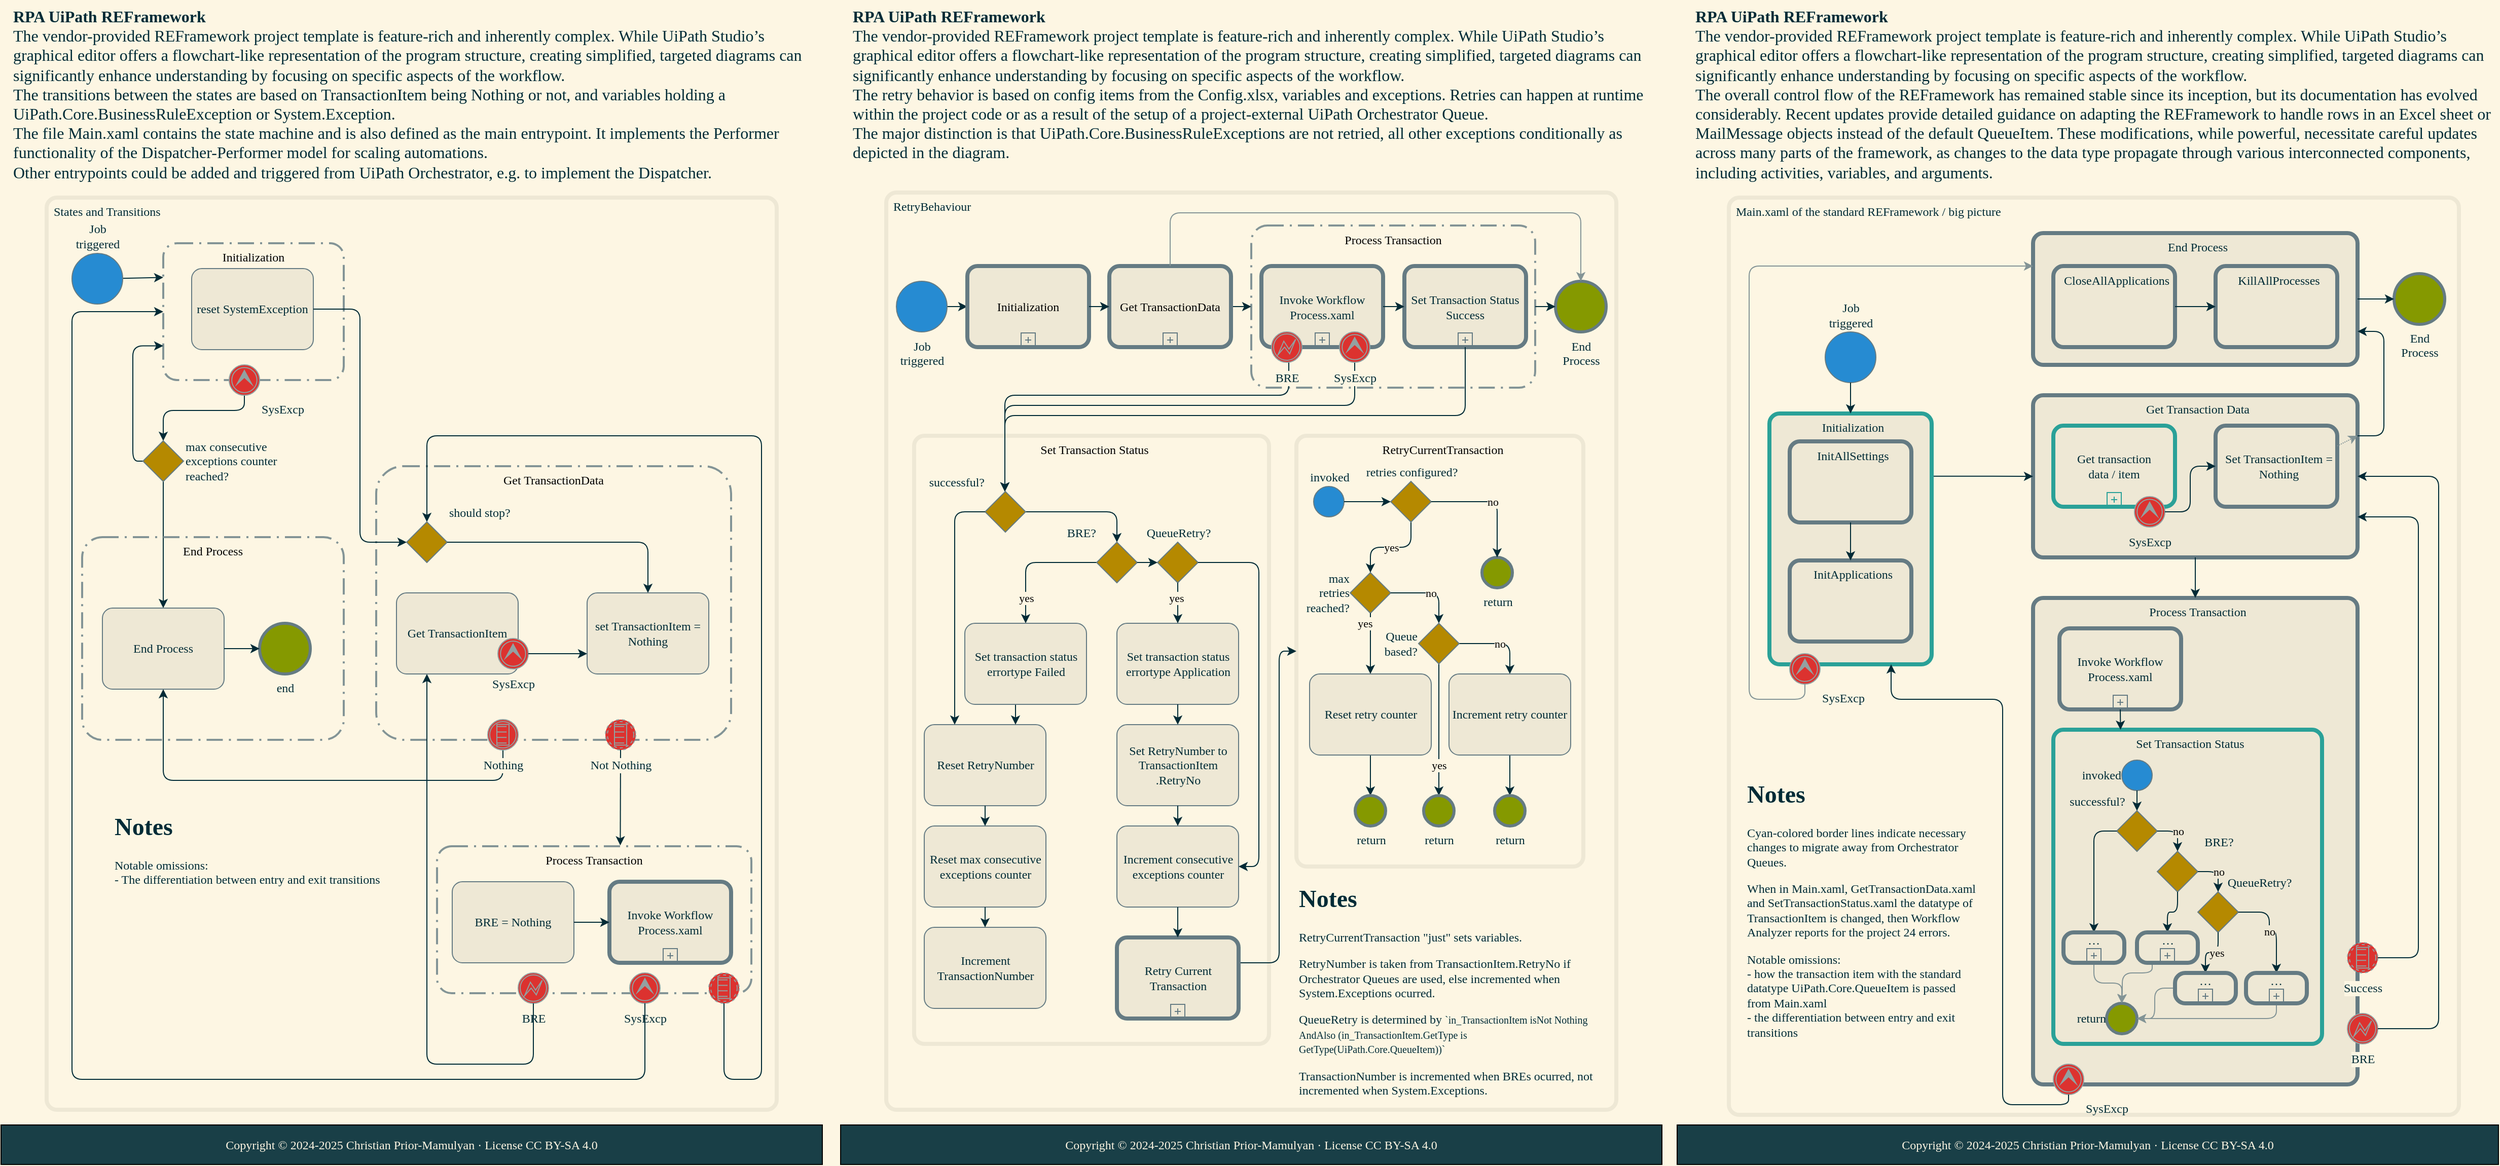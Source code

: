 <mxfile version="25.0.3">
  <diagram name="Transitions-RetryBehaviour" id="zG8Qm_4_bcAHKLbd32R2">
    <mxGraphModel dx="2048" dy="1173" grid="1" gridSize="10" guides="1" tooltips="1" connect="1" arrows="1" fold="1" page="1" pageScale="1" pageWidth="827" pageHeight="1169" background="#FDF6E3" math="0" shadow="0">
      <root>
        <mxCell id="0" />
        <mxCell id="1" parent="0" />
        <mxCell id="TzcAuzkuNYcPW-0L9tEV-20" value="RetryBehaviour" style="points=[[0.25,0,0],[0.5,0,0],[0.75,0,0],[1,0.25,0],[1,0.5,0],[1,0.75,0],[0.75,1,0],[0.5,1,0],[0.25,1,0],[0,0.75,0],[0,0.5,0],[0,0.25,0]];shape=mxgraph.bpmn.task;whiteSpace=wrap;rectStyle=rounded;size=10;html=1;container=0;expand=0;collapsible=0;bpmnShapeType=call;verticalAlign=top;align=left;spacingLeft=5;fillColor=none;fontColor=#002B36;labelBackgroundColor=#FDF6E3;strokeColor=#EEE8D5;fontFamily=Linux Biolinum;fontSource=https%3A%2F%2Ffonts.cdnfonts.com%2Fcss%2Flinux-biolinum;" parent="1" vertex="1">
          <mxGeometry x="883" y="200" width="720" height="905" as="geometry" />
        </mxCell>
        <mxCell id="oyNAImsMHjDIJeGBLhRw-21" value="RetryCurrentTransaction" style="points=[[0.25,0,0],[0.5,0,0],[0.75,0,0],[1,0.25,0],[1,0.5,0],[1,0.75,0],[0.75,1,0],[0.5,1,0],[0.25,1,0],[0,0.75,0],[0,0.5,0],[0,0.25,0]];shape=mxgraph.bpmn.task;whiteSpace=wrap;rectStyle=rounded;size=10;html=1;container=0;expand=0;collapsible=0;bpmnShapeType=call;verticalAlign=top;align=center;spacingLeft=5;fillColor=none;labelPosition=center;verticalLabelPosition=middle;movable=1;resizable=1;rotatable=1;deletable=1;editable=1;locked=0;connectable=1;strokeColor=#EEE8D5;fontFamily=Linux Biolinum;fontSource=https%3A%2F%2Ffonts.cdnfonts.com%2Fcss%2Flinux-biolinum;" parent="1" vertex="1">
          <mxGeometry x="1287.5" y="440" width="283" height="425" as="geometry" />
        </mxCell>
        <mxCell id="TzcAuzkuNYcPW-0L9tEV-19" value="States and Transitions" style="points=[[0.25,0,0],[0.5,0,0],[0.75,0,0],[1,0.25,0],[1,0.5,0],[1,0.75,0],[0.75,1,0],[0.5,1,0],[0.25,1,0],[0,0.75,0],[0,0.5,0],[0,0.25,0]];shape=mxgraph.bpmn.task;whiteSpace=wrap;rectStyle=rounded;size=10;html=1;container=0;expand=0;collapsible=0;bpmnShapeType=call;verticalAlign=top;align=left;spacingLeft=5;fillColor=none;fontColor=#002B36;strokeColor=#EEE8D5;fontFamily=Linux Biolinum;fontSource=https%3A%2F%2Ffonts.cdnfonts.com%2Fcss%2Flinux-biolinum;" parent="1" vertex="1">
          <mxGeometry x="55" y="205" width="720" height="900" as="geometry" />
        </mxCell>
        <mxCell id="TzcAuzkuNYcPW-0L9tEV-59" style="edgeStyle=orthogonalEdgeStyle;rounded=1;orthogonalLoop=1;jettySize=auto;html=1;strokeColor=#002B36;curved=0;fontFamily=Linux Biolinum;fontSource=https%3A%2F%2Ffonts.cdnfonts.com%2Fcss%2Flinux-biolinum;" parent="1" source="TzcAuzkuNYcPW-0L9tEV-45" target="TzcAuzkuNYcPW-0L9tEV-57" edge="1">
          <mxGeometry relative="1" as="geometry" />
        </mxCell>
        <mxCell id="TzcAuzkuNYcPW-0L9tEV-45" value="Job&lt;br&gt;triggered" style="points=[[0.145,0.145,0],[0.5,0,0],[0.855,0.145,0],[1,0.5,0],[0.855,0.855,0],[0.5,1,0],[0.145,0.855,0],[0,0.5,0]];shape=mxgraph.bpmn.event;html=1;verticalLabelPosition=bottom;labelBackgroundColor=none;verticalAlign=top;align=center;perimeter=ellipsePerimeter;outlineConnect=0;aspect=fixed;outline=standard;symbol=general;fillColor=#268bd2;strokeColor=#657b83;fontColor=#002b36;container=0;fontFamily=Linux Biolinum;fontSource=https%3A%2F%2Ffonts.cdnfonts.com%2Fcss%2Flinux-biolinum;" parent="1" vertex="1">
          <mxGeometry x="893" y="287.5" width="50" height="50" as="geometry" />
        </mxCell>
        <mxCell id="TzcAuzkuNYcPW-0L9tEV-49" value="Process Transaction" style="points=[[0.25,0,0],[0.5,0,0],[0.75,0,0],[1,0.25,0],[1,0.5,0],[1,0.75,0],[0.75,1,0],[0.5,1,0],[0.25,1,0],[0,0.75,0],[0,0.5,0],[0,0.25,0]];rounded=1;arcSize=10;dashed=1;fillColor=none;gradientColor=none;dashPattern=8 3 1 3;strokeWidth=2;whiteSpace=wrap;html=1;verticalAlign=top;container=0;strokeColor=#839496;fontFamily=Linux Biolinum;fontSource=https%3A%2F%2Ffonts.cdnfonts.com%2Fcss%2Flinux-biolinum;" parent="1" vertex="1">
          <mxGeometry x="1243" y="232.5" width="280" height="160" as="geometry" />
        </mxCell>
        <mxCell id="TzcAuzkuNYcPW-0L9tEV-50" value="Invoke Workflow Process.xaml" style="points=[[0.25,0,0],[0.5,0,0],[0.75,0,0],[1,0.25,0],[1,0.5,0],[1,0.75,0],[0.75,1,0],[0.5,1,0],[0.25,1,0],[0,0.75,0],[0,0.5,0],[0,0.25,0]];shape=mxgraph.bpmn.task;whiteSpace=wrap;rectStyle=rounded;size=10;html=1;container=0;expand=0;collapsible=0;bpmnShapeType=call;isLoopSub=1;strokeColor=#657B83;align=center;verticalAlign=middle;fontFamily=Linux Biolinum;fontSize=12;fontColor=#002B36;fillColor=#eee8d5;fontSource=https%3A%2F%2Ffonts.cdnfonts.com%2Fcss%2Flinux-biolinum;" parent="1" vertex="1">
          <mxGeometry x="1253" y="272.5" width="120" height="80" as="geometry" />
        </mxCell>
        <mxCell id="TzcAuzkuNYcPW-0L9tEV-57" value="&lt;span style=&quot;color: rgb(0, 0, 0);&quot;&gt;Initialization&lt;/span&gt;" style="points=[[0.25,0,0],[0.5,0,0],[0.75,0,0],[1,0.25,0],[1,0.5,0],[1,0.75,0],[0.75,1,0],[0.5,1,0],[0.25,1,0],[0,0.75,0],[0,0.5,0],[0,0.25,0]];shape=mxgraph.bpmn.task;whiteSpace=wrap;rectStyle=rounded;size=10;html=1;container=0;expand=0;collapsible=0;bpmnShapeType=call;isLoopSub=1;strokeColor=#657B83;align=center;verticalAlign=middle;fontFamily=Linux Biolinum;fontSize=12;fontColor=#002B36;fillColor=#eee8d5;fontSource=https%3A%2F%2Ffonts.cdnfonts.com%2Fcss%2Flinux-biolinum;" parent="1" vertex="1">
          <mxGeometry x="963" y="272.5" width="120" height="80" as="geometry" />
        </mxCell>
        <mxCell id="TzcAuzkuNYcPW-0L9tEV-61" style="edgeStyle=orthogonalEdgeStyle;rounded=1;orthogonalLoop=1;jettySize=auto;html=1;strokeColor=#002B36;curved=0;fontFamily=Linux Biolinum;fontSource=https%3A%2F%2Ffonts.cdnfonts.com%2Fcss%2Flinux-biolinum;" parent="1" source="TzcAuzkuNYcPW-0L9tEV-58" target="TzcAuzkuNYcPW-0L9tEV-49" edge="1">
          <mxGeometry relative="1" as="geometry" />
        </mxCell>
        <mxCell id="TzcAuzkuNYcPW-0L9tEV-58" value="&lt;span style=&quot;color: rgb(0, 0, 0);&quot;&gt;Get TransactionData&lt;/span&gt;" style="points=[[0.25,0,0],[0.5,0,0],[0.75,0,0],[1,0.25,0],[1,0.5,0],[1,0.75,0],[0.75,1,0],[0.5,1,0],[0.25,1,0],[0,0.75,0],[0,0.5,0],[0,0.25,0]];shape=mxgraph.bpmn.task;whiteSpace=wrap;rectStyle=rounded;size=10;html=1;container=0;expand=0;collapsible=0;bpmnShapeType=call;isLoopSub=1;strokeColor=#657B83;align=center;verticalAlign=middle;fontFamily=Linux Biolinum;fontSize=12;fontColor=#002B36;fillColor=#eee8d5;fontSource=https%3A%2F%2Ffonts.cdnfonts.com%2Fcss%2Flinux-biolinum;" parent="1" vertex="1">
          <mxGeometry x="1103" y="272.5" width="120" height="80" as="geometry" />
        </mxCell>
        <mxCell id="TzcAuzkuNYcPW-0L9tEV-60" style="edgeStyle=orthogonalEdgeStyle;rounded=1;orthogonalLoop=1;jettySize=auto;html=1;entryX=0;entryY=0.5;entryDx=0;entryDy=0;entryPerimeter=0;strokeColor=#002B36;curved=0;fontFamily=Linux Biolinum;fontSource=https%3A%2F%2Ffonts.cdnfonts.com%2Fcss%2Flinux-biolinum;" parent="1" source="TzcAuzkuNYcPW-0L9tEV-57" target="TzcAuzkuNYcPW-0L9tEV-58" edge="1">
          <mxGeometry relative="1" as="geometry" />
        </mxCell>
        <mxCell id="oyNAImsMHjDIJeGBLhRw-19" value="Set Transaction Status" style="points=[[0.25,0,0],[0.5,0,0],[0.75,0,0],[1,0.25,0],[1,0.5,0],[1,0.75,0],[0.75,1,0],[0.5,1,0],[0.25,1,0],[0,0.75,0],[0,0.5,0],[0,0.25,0]];shape=mxgraph.bpmn.task;whiteSpace=wrap;rectStyle=rounded;size=10;html=1;container=0;expand=0;collapsible=0;bpmnShapeType=call;verticalAlign=top;align=center;spacingLeft=5;fillColor=none;labelPosition=center;verticalLabelPosition=middle;strokeColor=#EEE8D5;fontFamily=Linux Biolinum;fontSource=https%3A%2F%2Ffonts.cdnfonts.com%2Fcss%2Flinux-biolinum;" parent="1" vertex="1">
          <mxGeometry x="910.5" y="440" width="350" height="600" as="geometry" />
        </mxCell>
        <mxCell id="oyNAImsMHjDIJeGBLhRw-65" value="Set Transaction Status Success" style="points=[[0.25,0,0],[0.5,0,0],[0.75,0,0],[1,0.25,0],[1,0.5,0],[1,0.75,0],[0.75,1,0],[0.5,1,0],[0.25,1,0],[0,0.75,0],[0,0.5,0],[0,0.25,0]];shape=mxgraph.bpmn.task;whiteSpace=wrap;rectStyle=rounded;size=10;html=1;container=0;expand=0;collapsible=0;bpmnShapeType=call;isLoopSub=1;strokeColor=#657B83;align=center;verticalAlign=middle;fontFamily=Linux Biolinum;fontSize=12;fontColor=#002B36;fillColor=#eee8d5;fontSource=https%3A%2F%2Ffonts.cdnfonts.com%2Fcss%2Flinux-biolinum;" parent="1" vertex="1">
          <mxGeometry x="1394" y="272.5" width="120" height="80" as="geometry" />
        </mxCell>
        <mxCell id="oyNAImsMHjDIJeGBLhRw-67" style="edgeStyle=orthogonalEdgeStyle;rounded=1;orthogonalLoop=1;jettySize=auto;html=1;entryX=0;entryY=0.5;entryDx=0;entryDy=0;entryPerimeter=0;strokeColor=#002B36;curved=0;fontFamily=Linux Biolinum;fontSource=https%3A%2F%2Ffonts.cdnfonts.com%2Fcss%2Flinux-biolinum;" parent="1" source="TzcAuzkuNYcPW-0L9tEV-50" target="oyNAImsMHjDIJeGBLhRw-65" edge="1">
          <mxGeometry relative="1" as="geometry" />
        </mxCell>
        <mxCell id="oyNAImsMHjDIJeGBLhRw-68" value="End&lt;br&gt;Process" style="points=[[0.145,0.145,0],[0.5,0,0],[0.855,0.145,0],[1,0.5,0],[0.855,0.855,0],[0.5,1,0],[0.145,0.855,0],[0,0.5,0]];shape=mxgraph.bpmn.event;html=1;verticalLabelPosition=bottom;labelBackgroundColor=none;verticalAlign=top;align=center;perimeter=ellipsePerimeter;outlineConnect=0;aspect=fixed;outline=end;symbol=terminate2;fillColor=#859900;strokeColor=#657B83;fontColor=#002b36;container=0;fontFamily=Linux Biolinum;fontSource=https%3A%2F%2Ffonts.cdnfonts.com%2Fcss%2Flinux-biolinum;" parent="1" vertex="1">
          <mxGeometry x="1543" y="287.5" width="50" height="50" as="geometry" />
        </mxCell>
        <mxCell id="oyNAImsMHjDIJeGBLhRw-69" style="edgeStyle=orthogonalEdgeStyle;rounded=1;orthogonalLoop=1;jettySize=auto;html=1;entryX=0;entryY=0.5;entryDx=0;entryDy=0;entryPerimeter=0;strokeColor=#002B36;curved=0;fontFamily=Linux Biolinum;fontSource=https%3A%2F%2Ffonts.cdnfonts.com%2Fcss%2Flinux-biolinum;" parent="1" source="TzcAuzkuNYcPW-0L9tEV-49" target="oyNAImsMHjDIJeGBLhRw-68" edge="1">
          <mxGeometry relative="1" as="geometry" />
        </mxCell>
        <mxCell id="oyNAImsMHjDIJeGBLhRw-75" style="edgeStyle=orthogonalEdgeStyle;rounded=1;orthogonalLoop=1;jettySize=auto;html=1;entryX=0.5;entryY=0;entryDx=0;entryDy=0;entryPerimeter=0;strokeColor=#002B36;curved=0;fontFamily=Linux Biolinum;fontSource=https%3A%2F%2Ffonts.cdnfonts.com%2Fcss%2Flinux-biolinum;" parent="1" source="oyNAImsMHjDIJeGBLhRw-65" target="oyNAImsMHjDIJeGBLhRw-22" edge="1">
          <mxGeometry relative="1" as="geometry">
            <Array as="points">
              <mxPoint x="1454" y="420" />
              <mxPoint x="1000" y="420" />
              <mxPoint x="1000" y="495" />
            </Array>
          </mxGeometry>
        </mxCell>
        <mxCell id="oyNAImsMHjDIJeGBLhRw-76" style="edgeStyle=orthogonalEdgeStyle;rounded=1;orthogonalLoop=1;jettySize=auto;html=1;entryX=0.5;entryY=0;entryDx=0;entryDy=0;entryPerimeter=0;strokeColor=#002B36;curved=0;fontFamily=Linux Biolinum;fontSource=https%3A%2F%2Ffonts.cdnfonts.com%2Fcss%2Flinux-biolinum;" parent="1" source="TzcAuzkuNYcPW-0L9tEV-53" target="oyNAImsMHjDIJeGBLhRw-22" edge="1">
          <mxGeometry relative="1" as="geometry">
            <Array as="points">
              <mxPoint x="1280" y="400" />
              <mxPoint x="1000" y="400" />
              <mxPoint x="1000" y="495" />
            </Array>
          </mxGeometry>
        </mxCell>
        <mxCell id="oyNAImsMHjDIJeGBLhRw-77" style="edgeStyle=orthogonalEdgeStyle;rounded=1;orthogonalLoop=1;jettySize=auto;html=1;entryX=0.5;entryY=0;entryDx=0;entryDy=0;entryPerimeter=0;strokeColor=#002B36;curved=0;fontFamily=Linux Biolinum;fontSource=https%3A%2F%2Ffonts.cdnfonts.com%2Fcss%2Flinux-biolinum;" parent="1" source="TzcAuzkuNYcPW-0L9tEV-54" target="oyNAImsMHjDIJeGBLhRw-22" edge="1">
          <mxGeometry relative="1" as="geometry">
            <Array as="points">
              <mxPoint x="1345" y="410" />
              <mxPoint x="1000" y="410" />
              <mxPoint x="1000" y="495" />
            </Array>
          </mxGeometry>
        </mxCell>
        <mxCell id="oyNAImsMHjDIJeGBLhRw-93" style="edgeStyle=orthogonalEdgeStyle;rounded=1;orthogonalLoop=1;jettySize=auto;html=1;entryX=0;entryY=0.5;entryDx=0;entryDy=0;entryPerimeter=0;strokeColor=#002B36;curved=0;fontFamily=Linux Biolinum;fontSource=https%3A%2F%2Ffonts.cdnfonts.com%2Fcss%2Flinux-biolinum;" parent="1" source="oyNAImsMHjDIJeGBLhRw-78" target="oyNAImsMHjDIJeGBLhRw-21" edge="1">
          <mxGeometry relative="1" as="geometry">
            <Array as="points">
              <mxPoint x="1270.5" y="960" />
              <mxPoint x="1270.5" y="653" />
            </Array>
          </mxGeometry>
        </mxCell>
        <mxCell id="oyNAImsMHjDIJeGBLhRw-94" value="&lt;div&gt;&lt;font data-font-src=&quot;https://fonts.cdnfonts.com/css/linux-biolinum&quot;&gt;RPA UiPath REFramework&lt;/font&gt;&lt;/div&gt;&lt;div&gt;&lt;span style=&quot;font-weight: 400;&quot;&gt;&lt;font data-font-src=&quot;https://fonts.cdnfonts.com/css/linux-libertine-o&quot; face=&quot;Linux Libertine O&quot;&gt;The vendor-provided REFramework project template is feature-rich and inherently complex. While UiPath Studio’s graphical editor offers a flowchart-like representation of the program structure, creating simplified, targeted diagrams can significantly enhance understanding by focusing on specific aspects of the workflow.&lt;/font&gt;&lt;/span&gt;&lt;/div&gt;&lt;div&gt;&lt;span style=&quot;font-weight: 400;&quot;&gt;&lt;font data-font-src=&quot;https://fonts.cdnfonts.com/css/linux-libertine-o&quot; face=&quot;Linux Libertine O&quot;&gt;The transitions between the states are based on TransactionItem being Nothing or not, and variables holding a UiPath.Core.BusinessRuleException or System.Exception.&lt;/font&gt;&lt;/span&gt;&lt;/div&gt;&lt;div&gt;&lt;span style=&quot;font-weight: 400;&quot;&gt;&lt;font data-font-src=&quot;https://fonts.cdnfonts.com/css/linux-libertine-o&quot; face=&quot;Linux Libertine O&quot;&gt;The file Main.xaml contains the state machine and is also defined as the main entrypoint. It implements the Performer functionality of the Dispatcher-Performer model for scaling automations.&lt;br&gt;Other entrypoints could be added and triggered from UiPath Orchestrator, e.g. to implement the Dispatcher.&lt;/font&gt;&lt;/span&gt;&lt;/div&gt;" style="text;html=1;strokeColor=none;fillColor=none;align=left;verticalAlign=top;whiteSpace=wrap;rounded=0;fontColor=#002B36;fontStyle=1;fontSize=16;fontFamily=Linux Biolinum;fontSource=https%3A%2F%2Ffonts.cdnfonts.com%2Fcss%2Flinux-biolinum;" parent="1" vertex="1">
          <mxGeometry x="20" y="10" width="790" height="180" as="geometry" />
        </mxCell>
        <mxCell id="oyNAImsMHjDIJeGBLhRw-100" value="&lt;span style=&quot;color: rgb(253, 246, 227);&quot;&gt;Copyright © 2024-2025 Christian Prior-Mamulyan · License CC BY-SA 4.0&lt;/span&gt;" style="rounded=0;whiteSpace=wrap;html=1;fillColor=#193f47;fontFamily=Linux Biolinum;fontSource=https%3A%2F%2Ffonts.cdnfonts.com%2Fcss%2Flinux-biolinum;" parent="1" vertex="1">
          <mxGeometry x="10" y="1120" width="810" height="39" as="geometry" />
        </mxCell>
        <mxCell id="oyNAImsMHjDIJeGBLhRw-101" value="&lt;span style=&quot;color: rgb(253, 246, 227);&quot;&gt;Copyright © 2024-2025 Christian Prior-Mamulyan · License CC BY-SA 4.0&lt;/span&gt;" style="rounded=0;whiteSpace=wrap;html=1;fillColor=#193f47;fontFamily=Linux Biolinum;fontSource=https%3A%2F%2Ffonts.cdnfonts.com%2Fcss%2Flinux-biolinum;" parent="1" vertex="1">
          <mxGeometry x="838" y="1120" width="810" height="39" as="geometry" />
        </mxCell>
        <mxCell id="oyNAImsMHjDIJeGBLhRw-102" value="&lt;h1 style=&quot;margin-top: 0px;&quot;&gt;Notes&lt;/h1&gt;&lt;p&gt;&lt;span style=&quot;font-size: 12px;&quot;&gt;&lt;font data-font-src=&quot;https://fonts.cdnfonts.com/css/linux-libertine-o&quot; face=&quot;Linux Libertine O&quot;&gt;RetryCurrentTransaction &quot;just&quot; sets variables.&lt;/font&gt;&lt;/span&gt;&lt;/p&gt;&lt;p&gt;&lt;font data-font-src=&quot;https://fonts.cdnfonts.com/css/linux-libertine-o&quot; face=&quot;Linux Libertine O&quot;&gt;&lt;span style=&quot;font-size: 12px;&quot;&gt;RetryNumber is taken from &lt;/span&gt;&lt;span style=&quot;background-color: initial; font-size: 12px;&quot;&gt;TransactionItem.RetryNo if Orchestrator Queues are used, else incremented when System.Exceptions ocurred.&lt;/span&gt;&lt;/font&gt;&lt;/p&gt;&lt;p&gt;&lt;font data-font-src=&quot;https://fonts.cdnfonts.com/css/linux-libertine-o&quot; face=&quot;Linux Libertine O&quot;&gt;&lt;span style=&quot;background-color: initial;&quot;&gt;QueueRetry&amp;nbsp;&lt;/span&gt;&lt;span style=&quot;background-color: initial;&quot;&gt;is determined by &lt;font style=&quot;font-size: 10px;&quot;&gt;`&lt;/font&gt;&lt;/span&gt;&lt;span style=&quot;background-color: initial;&quot;&gt;&lt;font style=&quot;font-size: 10px;&quot;&gt;&lt;font style=&quot;&quot;&gt;in_TransactionItem isNot Nothing AndAlso (in_TransactionItem.GetType is GetType(UiPath.Core.QueueItem))&lt;/font&gt;`&lt;/font&gt;&lt;/span&gt;&lt;/font&gt;&lt;/p&gt;&lt;p&gt;&lt;span style=&quot;background-color: initial;&quot;&gt;&lt;font data-font-src=&quot;https://fonts.cdnfonts.com/css/linux-libertine-o&quot; face=&quot;Linux Libertine O&quot;&gt;&lt;span style=&quot;font-size: 12px;&quot;&gt;&lt;/span&gt;&lt;/font&gt;&lt;/span&gt;&lt;/p&gt;&lt;font data-font-src=&quot;https://fonts.cdnfonts.com/css/linux-libertine-o&quot; face=&quot;Linux Libertine O&quot;&gt;TransactionNumber is incremented when B&lt;span style=&quot;background-color: initial;&quot;&gt;REs ocurred, not incremented when System.Exceptions.&lt;/span&gt;&lt;/font&gt;" style="text;html=1;whiteSpace=wrap;overflow=hidden;rounded=0;container=0;fontColor=#002B36;fontFamily=Linux Biolinum;fontSource=https%3A%2F%2Ffonts.cdnfonts.com%2Fcss%2Flinux-biolinum;" parent="1" vertex="1">
          <mxGeometry x="1287.5" y="876.25" width="302.5" height="233.75" as="geometry" />
        </mxCell>
        <mxCell id="oyNAImsMHjDIJeGBLhRw-103" value="&lt;div&gt;RPA UiPath REFramework&lt;/div&gt;&lt;div&gt;&lt;span style=&quot;font-weight: 400;&quot;&gt;&lt;font face=&quot;Linux Libertine O&quot;&gt;The vendor-provided REFramework project template is feature-rich and inherently complex. While UiPath Studio’s graphical editor offers a flowchart-like representation of the program structure, creating simplified, targeted diagrams can significantly enhance understanding by focusing on specific aspects of the workflow.&lt;/font&gt;&lt;/span&gt;&lt;/div&gt;&lt;div&gt;&lt;span style=&quot;font-weight: 400;&quot;&gt;&lt;font face=&quot;Linux Libertine O&quot;&gt;The retry behavior is based on config items from the Config.xlsx, variables and exceptions. Retries can happen at runtime within the project code or as a result of the setup of a project-external UiPath Orchestrator Queue.&lt;/font&gt;&lt;/span&gt;&lt;/div&gt;&lt;div&gt;&lt;span style=&quot;font-weight: 400;&quot;&gt;&lt;font face=&quot;Linux Libertine O&quot;&gt;The major distinction is that UiPath.Core.BusinessRuleExceptions are not retried, all other exceptions conditionally as depicted in the diagram.&lt;/font&gt;&lt;/span&gt;&lt;/div&gt;" style="text;html=1;strokeColor=none;fillColor=none;align=left;verticalAlign=top;whiteSpace=wrap;rounded=0;fontColor=#002B36;fontStyle=1;fontSize=16;fontFamily=Linux Biolinum;fontSource=https%3A%2F%2Ffonts.cdnfonts.com%2Fcss%2Flinux-biolinum;" parent="1" vertex="1">
          <mxGeometry x="848" y="10" width="790" height="180" as="geometry" />
        </mxCell>
        <mxCell id="oyNAImsMHjDIJeGBLhRw-109" value="invoked" style="points=[[0.145,0.145,0],[0.5,0,0],[0.855,0.145,0],[1,0.5,0],[0.855,0.855,0],[0.5,1,0],[0.145,0.855,0],[0,0.5,0]];shape=mxgraph.bpmn.event;html=1;verticalLabelPosition=top;labelBackgroundColor=none;verticalAlign=bottom;align=center;perimeter=ellipsePerimeter;outlineConnect=0;aspect=fixed;outline=standard;symbol=general;fillColor=#268bd2;strokeColor=#657b83;fontColor=#002b36;labelPosition=center;movable=1;resizable=1;rotatable=1;deletable=1;editable=1;locked=0;connectable=1;container=0;fontFamily=Linux Biolinum;fontSource=https%3A%2F%2Ffonts.cdnfonts.com%2Fcss%2Flinux-biolinum;" parent="1" vertex="1">
          <mxGeometry x="1304.5" y="490" width="30" height="30" as="geometry" />
        </mxCell>
        <mxCell id="oyNAImsMHjDIJeGBLhRw-110" style="edgeStyle=orthogonalEdgeStyle;rounded=1;orthogonalLoop=1;jettySize=auto;html=1;entryX=0;entryY=0.5;entryDx=0;entryDy=0;entryPerimeter=0;movable=1;resizable=1;rotatable=1;deletable=1;editable=1;locked=0;connectable=1;strokeColor=#002B36;curved=0;fontFamily=Linux Biolinum;fontSource=https%3A%2F%2Ffonts.cdnfonts.com%2Fcss%2Flinux-biolinum;" parent="1" source="oyNAImsMHjDIJeGBLhRw-109" target="oyNAImsMHjDIJeGBLhRw-45" edge="1">
          <mxGeometry relative="1" as="geometry" />
        </mxCell>
        <mxCell id="oyNAImsMHjDIJeGBLhRw-47" value="max&lt;br&gt;retries&lt;br&gt;reached?" style="points=[[0.25,0.25,0],[0.5,0,0],[0.75,0.25,0],[1,0.5,0],[0.75,0.75,0],[0.5,1,0],[0.25,0.75,0],[0,0.5,0]];shape=mxgraph.bpmn.gateway2;html=1;verticalLabelPosition=middle;labelBackgroundColor=none;verticalAlign=middle;align=right;perimeter=rhombusPerimeter;outlineConnect=0;outline=none;symbol=none;fontColor=#002B36;strokeColor=#657B83;fillColor=#b58900;labelPosition=left;container=0;movable=1;resizable=1;rotatable=1;deletable=1;editable=1;locked=0;connectable=1;fontFamily=Linux Biolinum;fontSource=https%3A%2F%2Ffonts.cdnfonts.com%2Fcss%2Flinux-biolinum;" parent="1" vertex="1">
          <mxGeometry x="1340.5" y="575" width="40" height="40" as="geometry" />
        </mxCell>
        <mxCell id="oyNAImsMHjDIJeGBLhRw-56" value="no" style="edgeStyle=orthogonalEdgeStyle;rounded=1;orthogonalLoop=1;jettySize=auto;html=1;entryX=0.5;entryY=0;entryDx=0;entryDy=0;entryPerimeter=0;labelBackgroundColor=#FDF6E3;movable=1;resizable=1;rotatable=1;deletable=1;editable=1;locked=0;connectable=1;strokeColor=#002B36;curved=0;fontFamily=Linux Biolinum;fontSource=https%3A%2F%2Ffonts.cdnfonts.com%2Fcss%2Flinux-biolinum;" parent="1" source="oyNAImsMHjDIJeGBLhRw-47" target="oyNAImsMHjDIJeGBLhRw-50" edge="1">
          <mxGeometry relative="1" as="geometry" />
        </mxCell>
        <mxCell id="oyNAImsMHjDIJeGBLhRw-55" value="yes" style="edgeStyle=orthogonalEdgeStyle;rounded=1;orthogonalLoop=1;jettySize=auto;html=1;entryX=0.5;entryY=0;entryDx=0;entryDy=0;entryPerimeter=0;labelBackgroundColor=#FDF6E3;movable=1;resizable=1;rotatable=1;deletable=1;editable=1;locked=0;connectable=1;exitX=0.5;exitY=1;exitDx=0;exitDy=0;exitPerimeter=0;strokeColor=#002B36;curved=0;fontFamily=Linux Biolinum;fontSource=https%3A%2F%2Ffonts.cdnfonts.com%2Fcss%2Flinux-biolinum;" parent="1" source="oyNAImsMHjDIJeGBLhRw-45" target="oyNAImsMHjDIJeGBLhRw-47" edge="1">
          <mxGeometry relative="1" as="geometry" />
        </mxCell>
        <mxCell id="oyNAImsMHjDIJeGBLhRw-46" value="yes" style="edgeStyle=orthogonalEdgeStyle;rounded=1;orthogonalLoop=1;jettySize=auto;html=1;exitX=0.5;exitY=1;exitDx=0;exitDy=0;exitPerimeter=0;labelBackgroundColor=#FDF6E3;movable=1;resizable=1;rotatable=1;deletable=1;editable=1;locked=0;connectable=1;strokeColor=#002B36;curved=0;fontFamily=Linux Biolinum;fontSource=https%3A%2F%2Ffonts.cdnfonts.com%2Fcss%2Flinux-biolinum;" parent="1" source="oyNAImsMHjDIJeGBLhRw-47" target="oyNAImsMHjDIJeGBLhRw-54" edge="1">
          <mxGeometry x="-0.667" y="-6" relative="1" as="geometry">
            <mxPoint as="offset" />
          </mxGeometry>
        </mxCell>
        <mxCell id="oyNAImsMHjDIJeGBLhRw-45" value="retries configured?" style="points=[[0.25,0.25,0],[0.5,0,0],[0.75,0.25,0],[1,0.5,0],[0.75,0.75,0],[0.5,1,0],[0.25,0.75,0],[0,0.5,0]];shape=mxgraph.bpmn.gateway2;html=1;verticalLabelPosition=top;labelBackgroundColor=none;verticalAlign=bottom;align=center;perimeter=rhombusPerimeter;outlineConnect=0;outline=none;symbol=none;fontColor=#002B36;strokeColor=#657B83;fillColor=#b58900;labelPosition=center;container=0;movable=1;resizable=1;rotatable=1;deletable=1;editable=1;locked=0;connectable=1;fontFamily=Linux Biolinum;fontSource=https%3A%2F%2Ffonts.cdnfonts.com%2Fcss%2Flinux-biolinum;" parent="1" vertex="1">
          <mxGeometry x="1380.5" y="485" width="40" height="40" as="geometry" />
        </mxCell>
        <mxCell id="oyNAImsMHjDIJeGBLhRw-48" value="no" style="edgeStyle=orthogonalEdgeStyle;rounded=1;orthogonalLoop=1;jettySize=auto;html=1;labelBackgroundColor=#FDF6E3;movable=1;resizable=1;rotatable=1;deletable=1;editable=1;locked=0;connectable=1;exitX=1;exitY=0.5;exitDx=0;exitDy=0;exitPerimeter=0;strokeColor=#002B36;curved=0;fontFamily=Linux Biolinum;fontSource=https%3A%2F%2Ffonts.cdnfonts.com%2Fcss%2Flinux-biolinum;" parent="1" source="oyNAImsMHjDIJeGBLhRw-50" target="oyNAImsMHjDIJeGBLhRw-52" edge="1">
          <mxGeometry relative="1" as="geometry" />
        </mxCell>
        <mxCell id="oyNAImsMHjDIJeGBLhRw-49" value="yes" style="edgeStyle=orthogonalEdgeStyle;rounded=1;orthogonalLoop=1;jettySize=auto;html=1;labelBackgroundColor=#FDF6E3;movable=1;resizable=1;rotatable=1;deletable=1;editable=1;locked=0;connectable=1;strokeColor=#002B36;curved=0;fontFamily=Linux Biolinum;fontSource=https%3A%2F%2Ffonts.cdnfonts.com%2Fcss%2Flinux-biolinum;" parent="1" source="oyNAImsMHjDIJeGBLhRw-50" target="oyNAImsMHjDIJeGBLhRw-58" edge="1">
          <mxGeometry x="0.538" relative="1" as="geometry">
            <mxPoint as="offset" />
          </mxGeometry>
        </mxCell>
        <mxCell id="oyNAImsMHjDIJeGBLhRw-50" value="Queue&lt;br&gt;based?" style="points=[[0.25,0.25,0],[0.5,0,0],[0.75,0.25,0],[1,0.5,0],[0.75,0.75,0],[0.5,1,0],[0.25,0.75,0],[0,0.5,0]];shape=mxgraph.bpmn.gateway2;html=1;verticalLabelPosition=middle;labelBackgroundColor=none;verticalAlign=middle;align=right;perimeter=rhombusPerimeter;outlineConnect=0;outline=none;symbol=none;fontColor=#002B36;strokeColor=#657B83;fillColor=#b58900;labelPosition=left;container=0;movable=1;resizable=1;rotatable=1;deletable=1;editable=1;locked=0;connectable=1;fontFamily=Linux Biolinum;fontSource=https%3A%2F%2Ffonts.cdnfonts.com%2Fcss%2Flinux-biolinum;" parent="1" vertex="1">
          <mxGeometry x="1408" y="625" width="40" height="40" as="geometry" />
        </mxCell>
        <mxCell id="oyNAImsMHjDIJeGBLhRw-51" style="edgeStyle=orthogonalEdgeStyle;rounded=1;orthogonalLoop=1;jettySize=auto;html=1;movable=1;resizable=1;rotatable=1;deletable=1;editable=1;locked=0;connectable=1;strokeColor=#002B36;curved=0;fontFamily=Linux Biolinum;fontSource=https%3A%2F%2Ffonts.cdnfonts.com%2Fcss%2Flinux-biolinum;" parent="1" source="oyNAImsMHjDIJeGBLhRw-52" target="oyNAImsMHjDIJeGBLhRw-57" edge="1">
          <mxGeometry relative="1" as="geometry" />
        </mxCell>
        <mxCell id="oyNAImsMHjDIJeGBLhRw-52" value="Increment retry counter" style="points=[[0.25,0,0],[0.5,0,0],[0.75,0,0],[1,0.25,0],[1,0.5,0],[1,0.75,0],[0.75,1,0],[0.5,1,0],[0.25,1,0],[0,0.75,0],[0,0.5,0],[0,0.25,0]];shape=mxgraph.bpmn.task;whiteSpace=wrap;rectStyle=rounded;size=10;html=1;container=0;expand=0;collapsible=0;taskMarker=abstract;strokeColor=#657B83;fillColor=#eee8d5;fontColor=#002B36;movable=1;resizable=1;rotatable=1;deletable=1;editable=1;locked=0;connectable=1;fontFamily=Linux Biolinum;fontSource=https%3A%2F%2Ffonts.cdnfonts.com%2Fcss%2Flinux-biolinum;" parent="1" vertex="1">
          <mxGeometry x="1438" y="675" width="120" height="80" as="geometry" />
        </mxCell>
        <mxCell id="oyNAImsMHjDIJeGBLhRw-53" style="edgeStyle=orthogonalEdgeStyle;rounded=1;orthogonalLoop=1;jettySize=auto;html=1;movable=1;resizable=1;rotatable=1;deletable=1;editable=1;locked=0;connectable=1;strokeColor=#002B36;curved=0;fontFamily=Linux Biolinum;fontSource=https%3A%2F%2Ffonts.cdnfonts.com%2Fcss%2Flinux-biolinum;" parent="1" source="oyNAImsMHjDIJeGBLhRw-54" target="oyNAImsMHjDIJeGBLhRw-59" edge="1">
          <mxGeometry relative="1" as="geometry" />
        </mxCell>
        <mxCell id="oyNAImsMHjDIJeGBLhRw-54" value="Reset retry counter" style="points=[[0.25,0,0],[0.5,0,0],[0.75,0,0],[1,0.25,0],[1,0.5,0],[1,0.75,0],[0.75,1,0],[0.5,1,0],[0.25,1,0],[0,0.75,0],[0,0.5,0],[0,0.25,0]];shape=mxgraph.bpmn.task;whiteSpace=wrap;rectStyle=rounded;size=10;html=1;container=0;expand=0;collapsible=0;taskMarker=abstract;strokeColor=#657B83;fillColor=#eee8d5;fontColor=#002B36;movable=1;resizable=1;rotatable=1;deletable=1;editable=1;locked=0;connectable=1;fontFamily=Linux Biolinum;fontSource=https%3A%2F%2Ffonts.cdnfonts.com%2Fcss%2Flinux-biolinum;" parent="1" vertex="1">
          <mxGeometry x="1300.5" y="675" width="120" height="80" as="geometry" />
        </mxCell>
        <mxCell id="oyNAImsMHjDIJeGBLhRw-57" value="return" style="points=[[0.145,0.145,0],[0.5,0,0],[0.855,0.145,0],[1,0.5,0],[0.855,0.855,0],[0.5,1,0],[0.145,0.855,0],[0,0.5,0]];shape=mxgraph.bpmn.event;html=1;verticalLabelPosition=bottom;labelBackgroundColor=none;verticalAlign=top;align=center;perimeter=ellipsePerimeter;outlineConnect=0;aspect=fixed;outline=end;symbol=terminate2;fillColor=#859900;strokeColor=#657B83;fontColor=#002b36;container=0;movable=1;resizable=1;rotatable=1;deletable=1;editable=1;locked=0;connectable=1;fontFamily=Linux Biolinum;fontSource=https%3A%2F%2Ffonts.cdnfonts.com%2Fcss%2Flinux-biolinum;" parent="1" vertex="1">
          <mxGeometry x="1483" y="795" width="30" height="30" as="geometry" />
        </mxCell>
        <mxCell id="oyNAImsMHjDIJeGBLhRw-58" value="return" style="points=[[0.145,0.145,0],[0.5,0,0],[0.855,0.145,0],[1,0.5,0],[0.855,0.855,0],[0.5,1,0],[0.145,0.855,0],[0,0.5,0]];shape=mxgraph.bpmn.event;html=1;verticalLabelPosition=bottom;labelBackgroundColor=none;verticalAlign=top;align=center;perimeter=ellipsePerimeter;outlineConnect=0;aspect=fixed;outline=end;symbol=terminate2;fillColor=#859900;strokeColor=#657B83;fontColor=#002b36;container=0;movable=1;resizable=1;rotatable=1;deletable=1;editable=1;locked=0;connectable=1;fontFamily=Linux Biolinum;fontSource=https%3A%2F%2Ffonts.cdnfonts.com%2Fcss%2Flinux-biolinum;" parent="1" vertex="1">
          <mxGeometry x="1413" y="795" width="30" height="30" as="geometry" />
        </mxCell>
        <mxCell id="oyNAImsMHjDIJeGBLhRw-59" value="return" style="points=[[0.145,0.145,0],[0.5,0,0],[0.855,0.145,0],[1,0.5,0],[0.855,0.855,0],[0.5,1,0],[0.145,0.855,0],[0,0.5,0]];shape=mxgraph.bpmn.event;html=1;verticalLabelPosition=bottom;labelBackgroundColor=none;verticalAlign=top;align=center;perimeter=ellipsePerimeter;outlineConnect=0;aspect=fixed;outline=end;symbol=terminate2;fillColor=#859900;strokeColor=#657B83;fontColor=#002b36;container=0;movable=1;resizable=1;rotatable=1;deletable=1;editable=1;locked=0;connectable=1;fontFamily=Linux Biolinum;fontSource=https%3A%2F%2Ffonts.cdnfonts.com%2Fcss%2Flinux-biolinum;" parent="1" vertex="1">
          <mxGeometry x="1345.5" y="795" width="30" height="30" as="geometry" />
        </mxCell>
        <mxCell id="oyNAImsMHjDIJeGBLhRw-60" value="return" style="points=[[0.145,0.145,0],[0.5,0,0],[0.855,0.145,0],[1,0.5,0],[0.855,0.855,0],[0.5,1,0],[0.145,0.855,0],[0,0.5,0]];shape=mxgraph.bpmn.event;html=1;verticalLabelPosition=bottom;labelBackgroundColor=none;verticalAlign=top;align=center;perimeter=ellipsePerimeter;outlineConnect=0;aspect=fixed;outline=end;symbol=terminate2;fillColor=#859900;strokeColor=#657B83;fontColor=#002b36;container=0;movable=1;resizable=1;rotatable=1;deletable=1;editable=1;locked=0;connectable=1;fontFamily=Linux Biolinum;fontSource=https%3A%2F%2Ffonts.cdnfonts.com%2Fcss%2Flinux-biolinum;" parent="1" vertex="1">
          <mxGeometry x="1470.5" y="560" width="30" height="30" as="geometry" />
        </mxCell>
        <mxCell id="oyNAImsMHjDIJeGBLhRw-61" value="no" style="edgeStyle=orthogonalEdgeStyle;rounded=1;orthogonalLoop=1;jettySize=auto;html=1;entryX=0.5;entryY=0;entryDx=0;entryDy=0;entryPerimeter=0;labelBackgroundColor=#FDF6E3;movable=1;resizable=1;rotatable=1;deletable=1;editable=1;locked=0;connectable=1;strokeColor=#002B36;curved=0;fontFamily=Linux Biolinum;fontSource=https%3A%2F%2Ffonts.cdnfonts.com%2Fcss%2Flinux-biolinum;" parent="1" source="oyNAImsMHjDIJeGBLhRw-45" target="oyNAImsMHjDIJeGBLhRw-60" edge="1">
          <mxGeometry relative="1" as="geometry" />
        </mxCell>
        <mxCell id="oyNAImsMHjDIJeGBLhRw-84" style="edgeStyle=orthogonalEdgeStyle;rounded=1;orthogonalLoop=1;jettySize=auto;html=1;movable=1;resizable=1;rotatable=1;deletable=1;editable=1;locked=0;connectable=1;labelBackgroundColor=#FDF6E3;strokeColor=#002B36;curved=0;fontFamily=Linux Biolinum;fontSource=https%3A%2F%2Ffonts.cdnfonts.com%2Fcss%2Flinux-biolinum;" parent="1" source="oyNAImsMHjDIJeGBLhRw-22" target="oyNAImsMHjDIJeGBLhRw-23" edge="1">
          <mxGeometry relative="1" as="geometry" />
        </mxCell>
        <mxCell id="oyNAImsMHjDIJeGBLhRw-22" value="successful?" style="points=[[0.25,0.25,0],[0.5,0,0],[0.75,0.25,0],[1,0.5,0],[0.75,0.75,0],[0.5,1,0],[0.25,0.75,0],[0,0.5,0]];shape=mxgraph.bpmn.gateway2;html=1;verticalLabelPosition=top;labelBackgroundColor=none;verticalAlign=bottom;align=right;perimeter=rhombusPerimeter;outlineConnect=0;outline=none;symbol=none;fontColor=#002B36;strokeColor=#657B83;fillColor=#b58900;labelPosition=left;container=0;movable=1;resizable=1;rotatable=1;deletable=1;editable=1;locked=0;connectable=1;fontFamily=Linux Biolinum;fontSource=https%3A%2F%2Ffonts.cdnfonts.com%2Fcss%2Flinux-biolinum;" parent="1" vertex="1">
          <mxGeometry x="980.5" y="495" width="40" height="40" as="geometry" />
        </mxCell>
        <mxCell id="oyNAImsMHjDIJeGBLhRw-79" value="yes" style="edgeStyle=orthogonalEdgeStyle;rounded=1;orthogonalLoop=1;jettySize=auto;html=1;exitX=0;exitY=0.5;exitDx=0;exitDy=0;exitPerimeter=0;movable=1;resizable=1;rotatable=1;deletable=1;editable=1;locked=0;connectable=1;labelBackgroundColor=#FDF6E3;strokeColor=#002B36;curved=0;fontFamily=Linux Biolinum;fontSource=https%3A%2F%2Ffonts.cdnfonts.com%2Fcss%2Flinux-biolinum;" parent="1" source="oyNAImsMHjDIJeGBLhRw-23" target="oyNAImsMHjDIJeGBLhRw-64" edge="1">
          <mxGeometry x="0.615" relative="1" as="geometry">
            <mxPoint as="offset" />
          </mxGeometry>
        </mxCell>
        <mxCell id="oyNAImsMHjDIJeGBLhRw-23" value="BRE?" style="points=[[0.25,0.25,0],[0.5,0,0],[0.75,0.25,0],[1,0.5,0],[0.75,0.75,0],[0.5,1,0],[0.25,0.75,0],[0,0.5,0]];shape=mxgraph.bpmn.gateway2;html=1;verticalLabelPosition=top;labelBackgroundColor=none;verticalAlign=bottom;align=right;perimeter=rhombusPerimeter;outlineConnect=0;outline=none;symbol=none;fontColor=#002B36;strokeColor=#657B83;fillColor=#b58900;labelPosition=left;container=0;movable=1;resizable=1;rotatable=1;deletable=1;editable=1;locked=0;connectable=1;fontFamily=Linux Biolinum;fontSource=https%3A%2F%2Ffonts.cdnfonts.com%2Fcss%2Flinux-biolinum;" parent="1" vertex="1">
          <mxGeometry x="1090.5" y="545" width="40" height="40" as="geometry" />
        </mxCell>
        <mxCell id="oyNAImsMHjDIJeGBLhRw-64" value="Set transaction status errortype Failed" style="points=[[0.25,0,0],[0.5,0,0],[0.75,0,0],[1,0.25,0],[1,0.5,0],[1,0.75,0],[0.75,1,0],[0.5,1,0],[0.25,1,0],[0,0.75,0],[0,0.5,0],[0,0.25,0]];shape=mxgraph.bpmn.task;whiteSpace=wrap;rectStyle=rounded;size=10;html=1;container=0;expand=0;collapsible=0;taskMarker=abstract;strokeColor=#657B83;fillColor=#eee8d5;fontColor=#002B36;movable=1;resizable=1;rotatable=1;deletable=1;editable=1;locked=0;connectable=1;fontFamily=Linux Biolinum;fontSource=https%3A%2F%2Ffonts.cdnfonts.com%2Fcss%2Flinux-biolinum;" parent="1" vertex="1">
          <mxGeometry x="960.5" y="625" width="120" height="80" as="geometry" />
        </mxCell>
        <mxCell id="oyNAImsMHjDIJeGBLhRw-25" value="Set transaction status errortype Application" style="points=[[0.25,0,0],[0.5,0,0],[0.75,0,0],[1,0.25,0],[1,0.5,0],[1,0.75,0],[0.75,1,0],[0.5,1,0],[0.25,1,0],[0,0.75,0],[0,0.5,0],[0,0.25,0]];shape=mxgraph.bpmn.task;whiteSpace=wrap;rectStyle=rounded;size=10;html=1;container=0;expand=0;collapsible=0;taskMarker=abstract;strokeColor=#657B83;fillColor=#eee8d5;fontColor=#002B36;movable=1;resizable=1;rotatable=1;deletable=1;editable=1;locked=0;connectable=1;fontFamily=Linux Biolinum;fontSource=https%3A%2F%2Ffonts.cdnfonts.com%2Fcss%2Flinux-biolinum;" parent="1" vertex="1">
          <mxGeometry x="1110.5" y="625" width="120" height="80" as="geometry" />
        </mxCell>
        <mxCell id="oyNAImsMHjDIJeGBLhRw-26" value="Set RetryNumber to TransactionItem&lt;br&gt;.RetryNo" style="points=[[0.25,0,0],[0.5,0,0],[0.75,0,0],[1,0.25,0],[1,0.5,0],[1,0.75,0],[0.75,1,0],[0.5,1,0],[0.25,1,0],[0,0.75,0],[0,0.5,0],[0,0.25,0]];shape=mxgraph.bpmn.task;whiteSpace=wrap;rectStyle=rounded;size=10;html=1;container=0;expand=0;collapsible=0;taskMarker=abstract;strokeColor=#657B83;fillColor=#eee8d5;fontColor=#002B36;movable=1;resizable=1;rotatable=1;deletable=1;editable=1;locked=0;connectable=1;fontFamily=Linux Biolinum;fontSource=https%3A%2F%2Ffonts.cdnfonts.com%2Fcss%2Flinux-biolinum;" parent="1" vertex="1">
          <mxGeometry x="1110.5" y="725" width="120" height="80" as="geometry" />
        </mxCell>
        <mxCell id="oyNAImsMHjDIJeGBLhRw-63" value="Increment consecutive exceptions counter" style="points=[[0.25,0,0],[0.5,0,0],[0.75,0,0],[1,0.25,0],[1,0.5,0],[1,0.75,0],[0.75,1,0],[0.5,1,0],[0.25,1,0],[0,0.75,0],[0,0.5,0],[0,0.25,0]];shape=mxgraph.bpmn.task;whiteSpace=wrap;rectStyle=rounded;size=10;html=1;container=0;expand=0;collapsible=0;taskMarker=abstract;strokeColor=#657B83;fillColor=#eee8d5;fontColor=#002B36;movable=1;resizable=1;rotatable=1;deletable=1;editable=1;locked=0;connectable=1;fontFamily=Linux Biolinum;fontSource=https%3A%2F%2Ffonts.cdnfonts.com%2Fcss%2Flinux-biolinum;" parent="1" vertex="1">
          <mxGeometry x="1110.5" y="825" width="120" height="80" as="geometry" />
        </mxCell>
        <mxCell id="oyNAImsMHjDIJeGBLhRw-78" value="Retry Current Transaction" style="points=[[0.25,0,0],[0.5,0,0],[0.75,0,0],[1,0.25,0],[1,0.5,0],[1,0.75,0],[0.75,1,0],[0.5,1,0],[0.25,1,0],[0,0.75,0],[0,0.5,0],[0,0.25,0]];shape=mxgraph.bpmn.task;whiteSpace=wrap;rectStyle=rounded;size=10;html=1;container=0;expand=0;collapsible=0;bpmnShapeType=call;isLoopSub=1;strokeColor=#657B83;align=center;verticalAlign=middle;fontFamily=Linux Biolinum;fontSize=12;fontColor=#002B36;fillColor=#eee8d5;movable=1;resizable=1;rotatable=1;deletable=1;editable=1;locked=0;connectable=1;fontSource=https%3A%2F%2Ffonts.cdnfonts.com%2Fcss%2Flinux-biolinum;" parent="1" vertex="1">
          <mxGeometry x="1110.5" y="935" width="120" height="80" as="geometry" />
        </mxCell>
        <mxCell id="oyNAImsMHjDIJeGBLhRw-81" style="edgeStyle=orthogonalEdgeStyle;rounded=1;orthogonalLoop=1;jettySize=auto;html=1;entryX=0.5;entryY=0;entryDx=0;entryDy=0;entryPerimeter=0;movable=1;resizable=1;rotatable=1;deletable=1;editable=1;locked=0;connectable=1;labelBackgroundColor=#FDF6E3;strokeColor=#002B36;curved=0;fontFamily=Linux Biolinum;fontSource=https%3A%2F%2Ffonts.cdnfonts.com%2Fcss%2Flinux-biolinum;" parent="1" source="oyNAImsMHjDIJeGBLhRw-25" target="oyNAImsMHjDIJeGBLhRw-26" edge="1">
          <mxGeometry relative="1" as="geometry" />
        </mxCell>
        <mxCell id="oyNAImsMHjDIJeGBLhRw-82" style="edgeStyle=orthogonalEdgeStyle;rounded=1;orthogonalLoop=1;jettySize=auto;html=1;movable=1;resizable=1;rotatable=1;deletable=1;editable=1;locked=0;connectable=1;labelBackgroundColor=#FDF6E3;entryX=0.5;entryY=0;entryDx=0;entryDy=0;entryPerimeter=0;strokeColor=#002B36;curved=0;fontFamily=Linux Biolinum;fontSource=https%3A%2F%2Ffonts.cdnfonts.com%2Fcss%2Flinux-biolinum;" parent="1" source="oyNAImsMHjDIJeGBLhRw-26" target="oyNAImsMHjDIJeGBLhRw-63" edge="1">
          <mxGeometry relative="1" as="geometry">
            <mxPoint x="1132.451" y="825" as="targetPoint" />
          </mxGeometry>
        </mxCell>
        <mxCell id="oyNAImsMHjDIJeGBLhRw-85" value="Increment TransactionNumber" style="points=[[0.25,0,0],[0.5,0,0],[0.75,0,0],[1,0.25,0],[1,0.5,0],[1,0.75,0],[0.75,1,0],[0.5,1,0],[0.25,1,0],[0,0.75,0],[0,0.5,0],[0,0.25,0]];shape=mxgraph.bpmn.task;whiteSpace=wrap;rectStyle=rounded;size=10;html=1;container=0;expand=0;collapsible=0;taskMarker=abstract;strokeColor=#657B83;fillColor=#eee8d5;fontColor=#002B36;movable=1;resizable=1;rotatable=1;deletable=1;editable=1;locked=0;connectable=1;fontFamily=Linux Biolinum;fontSource=https%3A%2F%2Ffonts.cdnfonts.com%2Fcss%2Flinux-biolinum;" parent="1" vertex="1">
          <mxGeometry x="920.5" y="925" width="120" height="80" as="geometry" />
        </mxCell>
        <mxCell id="oyNAImsMHjDIJeGBLhRw-86" value="Reset RetryNumber" style="points=[[0.25,0,0],[0.5,0,0],[0.75,0,0],[1,0.25,0],[1,0.5,0],[1,0.75,0],[0.75,1,0],[0.5,1,0],[0.25,1,0],[0,0.75,0],[0,0.5,0],[0,0.25,0]];shape=mxgraph.bpmn.task;whiteSpace=wrap;rectStyle=rounded;size=10;html=1;container=0;expand=0;collapsible=0;taskMarker=abstract;strokeColor=#657B83;fillColor=#eee8d5;fontColor=#002B36;movable=1;resizable=1;rotatable=1;deletable=1;editable=1;locked=0;connectable=1;fontFamily=Linux Biolinum;fontSource=https%3A%2F%2Ffonts.cdnfonts.com%2Fcss%2Flinux-biolinum;" parent="1" vertex="1">
          <mxGeometry x="920.5" y="725" width="120" height="80" as="geometry" />
        </mxCell>
        <mxCell id="oyNAImsMHjDIJeGBLhRw-87" value="Reset max consecutive exceptions counter" style="points=[[0.25,0,0],[0.5,0,0],[0.75,0,0],[1,0.25,0],[1,0.5,0],[1,0.75,0],[0.75,1,0],[0.5,1,0],[0.25,1,0],[0,0.75,0],[0,0.5,0],[0,0.25,0]];shape=mxgraph.bpmn.task;whiteSpace=wrap;rectStyle=rounded;size=10;html=1;container=0;expand=0;collapsible=0;taskMarker=abstract;strokeColor=#657B83;fillColor=#eee8d5;fontColor=#002B36;movable=1;resizable=1;rotatable=1;deletable=1;editable=1;locked=0;connectable=1;fontFamily=Linux Biolinum;fontSource=https%3A%2F%2Ffonts.cdnfonts.com%2Fcss%2Flinux-biolinum;" parent="1" vertex="1">
          <mxGeometry x="920.5" y="825" width="120" height="80" as="geometry" />
        </mxCell>
        <mxCell id="oyNAImsMHjDIJeGBLhRw-89" style="edgeStyle=orthogonalEdgeStyle;rounded=1;orthogonalLoop=1;jettySize=auto;html=1;entryX=0.25;entryY=0;entryDx=0;entryDy=0;entryPerimeter=0;movable=1;resizable=1;rotatable=1;deletable=1;editable=1;locked=0;connectable=1;labelBackgroundColor=#FDF6E3;exitX=0;exitY=0.5;exitDx=0;exitDy=0;exitPerimeter=0;strokeColor=#002B36;curved=0;fontFamily=Linux Biolinum;fontSource=https%3A%2F%2Ffonts.cdnfonts.com%2Fcss%2Flinux-biolinum;" parent="1" source="oyNAImsMHjDIJeGBLhRw-22" target="oyNAImsMHjDIJeGBLhRw-86" edge="1">
          <mxGeometry relative="1" as="geometry">
            <Array as="points">
              <mxPoint x="950.5" y="515" />
            </Array>
          </mxGeometry>
        </mxCell>
        <mxCell id="oyNAImsMHjDIJeGBLhRw-90" style="edgeStyle=orthogonalEdgeStyle;rounded=1;orthogonalLoop=1;jettySize=auto;html=1;entryX=0.5;entryY=0;entryDx=0;entryDy=0;entryPerimeter=0;movable=1;resizable=1;rotatable=1;deletable=1;editable=1;locked=0;connectable=1;labelBackgroundColor=#FDF6E3;strokeColor=#002B36;curved=0;fontFamily=Linux Biolinum;fontSource=https%3A%2F%2Ffonts.cdnfonts.com%2Fcss%2Flinux-biolinum;" parent="1" source="oyNAImsMHjDIJeGBLhRw-86" target="oyNAImsMHjDIJeGBLhRw-87" edge="1">
          <mxGeometry relative="1" as="geometry" />
        </mxCell>
        <mxCell id="oyNAImsMHjDIJeGBLhRw-91" style="edgeStyle=orthogonalEdgeStyle;rounded=1;orthogonalLoop=1;jettySize=auto;html=1;entryX=0.5;entryY=0;entryDx=0;entryDy=0;entryPerimeter=0;movable=1;resizable=1;rotatable=1;deletable=1;editable=1;locked=0;connectable=1;labelBackgroundColor=#FDF6E3;strokeColor=#002B36;curved=0;fontFamily=Linux Biolinum;fontSource=https%3A%2F%2Ffonts.cdnfonts.com%2Fcss%2Flinux-biolinum;" parent="1" source="oyNAImsMHjDIJeGBLhRw-87" target="oyNAImsMHjDIJeGBLhRw-85" edge="1">
          <mxGeometry relative="1" as="geometry" />
        </mxCell>
        <mxCell id="oyNAImsMHjDIJeGBLhRw-92" style="edgeStyle=orthogonalEdgeStyle;rounded=1;orthogonalLoop=1;jettySize=auto;html=1;entryX=0.75;entryY=0;entryDx=0;entryDy=0;entryPerimeter=0;movable=1;resizable=1;rotatable=1;deletable=1;editable=1;locked=0;connectable=1;labelBackgroundColor=#FDF6E3;strokeColor=#002B36;curved=0;fontFamily=Linux Biolinum;fontSource=https%3A%2F%2Ffonts.cdnfonts.com%2Fcss%2Flinux-biolinum;" parent="1" target="oyNAImsMHjDIJeGBLhRw-86" edge="1">
          <mxGeometry relative="1" as="geometry">
            <mxPoint x="1010.5" y="705.5" as="sourcePoint" />
          </mxGeometry>
        </mxCell>
        <mxCell id="oyNAImsMHjDIJeGBLhRw-62" value="QueueRetry?" style="points=[[0.25,0.25,0],[0.5,0,0],[0.75,0.25,0],[1,0.5,0],[0.75,0.75,0],[0.5,1,0],[0.25,0.75,0],[0,0.5,0]];shape=mxgraph.bpmn.gateway2;html=1;verticalLabelPosition=top;labelBackgroundColor=none;verticalAlign=bottom;align=center;perimeter=rhombusPerimeter;outlineConnect=0;outline=none;symbol=none;fontColor=#002B36;strokeColor=#657B83;fillColor=#b58900;labelPosition=center;container=0;movable=1;resizable=1;rotatable=1;deletable=1;editable=1;locked=0;connectable=1;fontFamily=Linux Biolinum;fontSource=https%3A%2F%2Ffonts.cdnfonts.com%2Fcss%2Flinux-biolinum;" parent="1" vertex="1">
          <mxGeometry x="1150.5" y="545" width="40" height="40" as="geometry" />
        </mxCell>
        <mxCell id="oyNAImsMHjDIJeGBLhRw-104" style="edgeStyle=orthogonalEdgeStyle;rounded=1;orthogonalLoop=1;jettySize=auto;html=1;entryX=0;entryY=0.5;entryDx=0;entryDy=0;entryPerimeter=0;movable=1;resizable=1;rotatable=1;deletable=1;editable=1;locked=0;connectable=1;strokeColor=#002B36;curved=0;fontFamily=Linux Biolinum;fontSource=https%3A%2F%2Ffonts.cdnfonts.com%2Fcss%2Flinux-biolinum;" parent="1" source="oyNAImsMHjDIJeGBLhRw-23" target="oyNAImsMHjDIJeGBLhRw-62" edge="1">
          <mxGeometry relative="1" as="geometry" />
        </mxCell>
        <mxCell id="oyNAImsMHjDIJeGBLhRw-105" value="yes" style="edgeStyle=orthogonalEdgeStyle;rounded=1;orthogonalLoop=1;jettySize=auto;html=1;entryX=0.5;entryY=0;entryDx=0;entryDy=0;entryPerimeter=0;exitX=0.5;exitY=1;exitDx=0;exitDy=0;exitPerimeter=0;movable=1;resizable=1;rotatable=1;deletable=1;editable=1;locked=0;connectable=1;labelBackgroundColor=#FDF6E3;strokeColor=#002B36;curved=0;fontFamily=Linux Biolinum;fontSource=https%3A%2F%2Ffonts.cdnfonts.com%2Fcss%2Flinux-biolinum;" parent="1" source="oyNAImsMHjDIJeGBLhRw-62" target="oyNAImsMHjDIJeGBLhRw-25" edge="1">
          <mxGeometry x="-0.25" y="-2" relative="1" as="geometry">
            <Array as="points">
              <mxPoint x="1170.5" y="605" />
              <mxPoint x="1170.5" y="605" />
            </Array>
            <mxPoint as="offset" />
          </mxGeometry>
        </mxCell>
        <mxCell id="oyNAImsMHjDIJeGBLhRw-106" style="edgeStyle=orthogonalEdgeStyle;rounded=1;orthogonalLoop=1;jettySize=auto;html=1;entryX=1;entryY=0.5;entryDx=0;entryDy=0;entryPerimeter=0;movable=1;resizable=1;rotatable=1;deletable=1;editable=1;locked=0;connectable=1;labelBackgroundColor=#FDF6E3;exitX=1;exitY=0.5;exitDx=0;exitDy=0;exitPerimeter=0;strokeColor=#002B36;curved=0;fontFamily=Linux Biolinum;fontSource=https%3A%2F%2Ffonts.cdnfonts.com%2Fcss%2Flinux-biolinum;" parent="1" source="oyNAImsMHjDIJeGBLhRw-62" target="oyNAImsMHjDIJeGBLhRw-63" edge="1">
          <mxGeometry relative="1" as="geometry">
            <Array as="points">
              <mxPoint x="1250.5" y="565" />
              <mxPoint x="1250.5" y="865" />
            </Array>
          </mxGeometry>
        </mxCell>
        <mxCell id="oyNAImsMHjDIJeGBLhRw-108" style="edgeStyle=orthogonalEdgeStyle;rounded=1;orthogonalLoop=1;jettySize=auto;html=1;entryX=0.5;entryY=0;entryDx=0;entryDy=0;entryPerimeter=0;movable=1;resizable=1;rotatable=1;deletable=1;editable=1;locked=0;connectable=1;strokeColor=#002B36;curved=0;fontFamily=Linux Biolinum;fontSource=https%3A%2F%2Ffonts.cdnfonts.com%2Fcss%2Flinux-biolinum;" parent="1" source="oyNAImsMHjDIJeGBLhRw-63" target="oyNAImsMHjDIJeGBLhRw-78" edge="1">
          <mxGeometry relative="1" as="geometry" />
        </mxCell>
        <mxCell id="TzcAuzkuNYcPW-0L9tEV-7" value="Get TransactionData" style="points=[[0.25,0,0],[0.5,0,0],[0.75,0,0],[1,0.25,0],[1,0.5,0],[1,0.75,0],[0.75,1,0],[0.5,1,0],[0.25,1,0],[0,0.75,0],[0,0.5,0],[0,0.25,0]];rounded=1;arcSize=10;dashed=1;fillColor=none;gradientColor=none;dashPattern=8 3 1 3;strokeWidth=2;whiteSpace=wrap;html=1;verticalAlign=top;strokeColor=#839496;fontFamily=Linux Biolinum;fontSource=https%3A%2F%2Ffonts.cdnfonts.com%2Fcss%2Flinux-biolinum;" parent="1" vertex="1">
          <mxGeometry x="380" y="470" width="350" height="270" as="geometry" />
        </mxCell>
        <mxCell id="TzcAuzkuNYcPW-0L9tEV-46" style="rounded=1;orthogonalLoop=1;jettySize=auto;html=1;entryX=0;entryY=0.25;entryDx=0;entryDy=0;entryPerimeter=0;strokeColor=#002B36;curved=0;fontFamily=Linux Biolinum;fontSource=https%3A%2F%2Ffonts.cdnfonts.com%2Fcss%2Flinux-biolinum;" parent="1" source="TzcAuzkuNYcPW-0L9tEV-1" target="TzcAuzkuNYcPW-0L9tEV-2" edge="1">
          <mxGeometry relative="1" as="geometry">
            <mxPoint x="168" y="284" as="targetPoint" />
          </mxGeometry>
        </mxCell>
        <mxCell id="TzcAuzkuNYcPW-0L9tEV-1" value="Job&lt;br&gt;triggered" style="points=[[0.145,0.145,0],[0.5,0,0],[0.855,0.145,0],[1,0.5,0],[0.855,0.855,0],[0.5,1,0],[0.145,0.855,0],[0,0.5,0]];shape=mxgraph.bpmn.event;html=1;verticalLabelPosition=top;labelBackgroundColor=none;verticalAlign=bottom;align=center;perimeter=ellipsePerimeter;outlineConnect=0;aspect=fixed;outline=standard;symbol=general;fillColor=#268bd2;strokeColor=#657b83;fontColor=#002b36;labelPosition=center;fontFamily=Linux Biolinum;fontSource=https%3A%2F%2Ffonts.cdnfonts.com%2Fcss%2Flinux-biolinum;" parent="1" vertex="1">
          <mxGeometry x="80" y="260" width="50" height="50" as="geometry" />
        </mxCell>
        <mxCell id="TzcAuzkuNYcPW-0L9tEV-2" value="Initialization" style="points=[[0.25,0,0],[0.5,0,0],[0.75,0,0],[1,0.25,0],[1,0.5,0],[1,0.75,0],[0.75,1,0],[0.5,1,0],[0.25,1,0],[0,0.75,0],[0,0.5,0],[0,0.25,0]];rounded=1;arcSize=10;dashed=1;fillColor=none;gradientColor=none;dashPattern=8 3 1 3;strokeWidth=2;whiteSpace=wrap;html=1;verticalAlign=top;strokeColor=#839496;fontFamily=Linux Biolinum;fontSource=https%3A%2F%2Ffonts.cdnfonts.com%2Fcss%2Flinux-biolinum;" parent="1" vertex="1">
          <mxGeometry x="170" y="250" width="178" height="135" as="geometry" />
        </mxCell>
        <mxCell id="TzcAuzkuNYcPW-0L9tEV-3" value="reset SystemException" style="points=[[0.25,0,0],[0.5,0,0],[0.75,0,0],[1,0.25,0],[1,0.5,0],[1,0.75,0],[0.75,1,0],[0.5,1,0],[0.25,1,0],[0,0.75,0],[0,0.5,0],[0,0.25,0]];shape=mxgraph.bpmn.task;whiteSpace=wrap;rectStyle=rounded;size=10;html=1;container=1;expand=0;collapsible=0;taskMarker=abstract;strokeColor=#657B83;fillColor=#eee8d5;fontColor=#002B36;fontFamily=Linux Biolinum;fontSource=https%3A%2F%2Ffonts.cdnfonts.com%2Fcss%2Flinux-biolinum;" parent="1" vertex="1">
          <mxGeometry x="198" y="275" width="120" height="80" as="geometry" />
        </mxCell>
        <mxCell id="TzcAuzkuNYcPW-0L9tEV-39" style="edgeStyle=orthogonalEdgeStyle;rounded=1;orthogonalLoop=1;jettySize=auto;html=1;exitX=0.5;exitY=1;exitDx=0;exitDy=0;exitPerimeter=0;strokeColor=#002B36;curved=0;fontFamily=Linux Biolinum;fontSource=https%3A%2F%2Ffonts.cdnfonts.com%2Fcss%2Flinux-biolinum;" parent="1" source="TzcAuzkuNYcPW-0L9tEV-42" target="TzcAuzkuNYcPW-0L9tEV-17" edge="1">
          <mxGeometry relative="1" as="geometry">
            <Array as="points">
              <mxPoint x="170" y="495" />
              <mxPoint x="170" y="495" />
            </Array>
          </mxGeometry>
        </mxCell>
        <mxCell id="TzcAuzkuNYcPW-0L9tEV-43" style="edgeStyle=orthogonalEdgeStyle;rounded=1;orthogonalLoop=1;jettySize=auto;html=1;strokeColor=#002B36;curved=0;fontFamily=Linux Biolinum;fontSource=https%3A%2F%2Ffonts.cdnfonts.com%2Fcss%2Flinux-biolinum;" parent="1" source="TzcAuzkuNYcPW-0L9tEV-5" target="TzcAuzkuNYcPW-0L9tEV-42" edge="1">
          <mxGeometry relative="1" as="geometry">
            <Array as="points">
              <mxPoint x="250" y="415" />
              <mxPoint x="170" y="415" />
            </Array>
          </mxGeometry>
        </mxCell>
        <mxCell id="TzcAuzkuNYcPW-0L9tEV-5" value="SysExcp" style="points=[[0.145,0.145,0],[0.5,0,0],[0.855,0.145,0],[1,0.5,0],[0.855,0.855,0],[0.5,1,0],[0.145,0.855,0],[0,0.5,0]];shape=mxgraph.bpmn.event;html=1;verticalLabelPosition=bottom;labelBackgroundColor=none;verticalAlign=top;align=left;perimeter=ellipsePerimeter;outlineConnect=0;aspect=fixed;outline=throwing;symbol=escalation;strokeColor=#93a1a1;fontFamily=Linux Biolinum;fontSize=12;fontColor=#002B36;fillColor=#dc322f;labelPosition=right;fontSource=https%3A%2F%2Ffonts.cdnfonts.com%2Fcss%2Flinux-biolinum;" parent="1" vertex="1">
          <mxGeometry x="235" y="370" width="30" height="30" as="geometry" />
        </mxCell>
        <mxCell id="TzcAuzkuNYcPW-0L9tEV-11" value="Process Transaction" style="points=[[0.25,0,0],[0.5,0,0],[0.75,0,0],[1,0.25,0],[1,0.5,0],[1,0.75,0],[0.75,1,0],[0.5,1,0],[0.25,1,0],[0,0.75,0],[0,0.5,0],[0,0.25,0]];rounded=1;arcSize=10;dashed=1;fillColor=none;gradientColor=none;dashPattern=8 3 1 3;strokeWidth=2;whiteSpace=wrap;html=1;verticalAlign=top;strokeColor=#839496;fontFamily=Linux Biolinum;fontSource=https%3A%2F%2Ffonts.cdnfonts.com%2Fcss%2Flinux-biolinum;" parent="1" vertex="1">
          <mxGeometry x="440" y="845" width="310" height="145" as="geometry" />
        </mxCell>
        <mxCell id="TzcAuzkuNYcPW-0L9tEV-13" value="Invoke Workflow Process.xaml" style="points=[[0.25,0,0],[0.5,0,0],[0.75,0,0],[1,0.25,0],[1,0.5,0],[1,0.75,0],[0.75,1,0],[0.5,1,0],[0.25,1,0],[0,0.75,0],[0,0.5,0],[0,0.25,0]];shape=mxgraph.bpmn.task;whiteSpace=wrap;rectStyle=rounded;size=10;html=1;container=1;expand=0;collapsible=0;bpmnShapeType=call;isLoopSub=1;strokeColor=#657B83;align=center;verticalAlign=middle;fontFamily=Linux Biolinum;fontSize=12;fontColor=#002B36;fillColor=#eee8d5;fontSource=https%3A%2F%2Ffonts.cdnfonts.com%2Fcss%2Flinux-biolinum;" parent="1" vertex="1">
          <mxGeometry x="610" y="880" width="120" height="80" as="geometry" />
        </mxCell>
        <mxCell id="TzcAuzkuNYcPW-0L9tEV-14" value="SysExcp" style="points=[[0.145,0.145,0],[0.5,0,0],[0.855,0.145,0],[1,0.5,0],[0.855,0.855,0],[0.5,1,0],[0.145,0.855,0],[0,0.5,0]];shape=mxgraph.bpmn.event;html=1;verticalLabelPosition=bottom;labelBackgroundColor=#FDF6E3;verticalAlign=middle;align=center;perimeter=ellipsePerimeter;outlineConnect=0;aspect=fixed;outline=throwing;symbol=escalation;strokeColor=#93a1a1;fontFamily=Linux Biolinum;fontSize=12;fontColor=#002B36;fillColor=#dc322f;fontSource=https%3A%2F%2Ffonts.cdnfonts.com%2Fcss%2Flinux-biolinum;" parent="1" vertex="1">
          <mxGeometry x="630" y="970" width="30" height="30" as="geometry" />
        </mxCell>
        <mxCell id="TzcAuzkuNYcPW-0L9tEV-15" value="BRE" style="points=[[0.145,0.145,0],[0.5,0,0],[0.855,0.145,0],[1,0.5,0],[0.855,0.855,0],[0.5,1,0],[0.145,0.855,0],[0,0.5,0]];shape=mxgraph.bpmn.event;html=1;verticalLabelPosition=bottom;labelBackgroundColor=#FDF6E3;verticalAlign=middle;align=center;perimeter=ellipsePerimeter;outlineConnect=0;aspect=fixed;outline=boundInt;symbol=error;strokeColor=#93a1a1;fontFamily=Linux Biolinum;fontSize=12;fontColor=#002B36;fillColor=#dc322f;fontSource=https%3A%2F%2Ffonts.cdnfonts.com%2Fcss%2Flinux-biolinum;" parent="1" vertex="1">
          <mxGeometry x="520.0" y="970" width="30" height="30" as="geometry" />
        </mxCell>
        <mxCell id="TzcAuzkuNYcPW-0L9tEV-16" value="End Process" style="points=[[0.25,0,0],[0.5,0,0],[0.75,0,0],[1,0.25,0],[1,0.5,0],[1,0.75,0],[0.75,1,0],[0.5,1,0],[0.25,1,0],[0,0.75,0],[0,0.5,0],[0,0.25,0]];rounded=1;arcSize=10;dashed=1;fillColor=none;gradientColor=none;dashPattern=8 3 1 3;strokeWidth=2;whiteSpace=wrap;html=1;verticalAlign=top;strokeColor=#839496;fontFamily=Linux Biolinum;fontSource=https%3A%2F%2Ffonts.cdnfonts.com%2Fcss%2Flinux-biolinum;" parent="1" vertex="1">
          <mxGeometry x="90" y="540" width="258" height="200" as="geometry" />
        </mxCell>
        <mxCell id="TzcAuzkuNYcPW-0L9tEV-17" value="End Process" style="points=[[0.25,0,0],[0.5,0,0],[0.75,0,0],[1,0.25,0],[1,0.5,0],[1,0.75,0],[0.75,1,0],[0.5,1,0],[0.25,1,0],[0,0.75,0],[0,0.5,0],[0,0.25,0]];shape=mxgraph.bpmn.task;whiteSpace=wrap;rectStyle=rounded;size=10;html=1;container=1;expand=0;collapsible=0;taskMarker=abstract;strokeColor=#657B83;fillColor=#eee8d5;fontColor=#002B36;fontFamily=Linux Biolinum;fontSource=https%3A%2F%2Ffonts.cdnfonts.com%2Fcss%2Flinux-biolinum;" parent="1" vertex="1">
          <mxGeometry x="110" y="610" width="120" height="80" as="geometry" />
        </mxCell>
        <mxCell id="TzcAuzkuNYcPW-0L9tEV-24" style="edgeStyle=orthogonalEdgeStyle;rounded=1;orthogonalLoop=1;jettySize=auto;html=1;entryX=0.5;entryY=1;entryDx=0;entryDy=0;entryPerimeter=0;strokeColor=#002B36;curved=0;fontFamily=Linux Biolinum;fontSource=https%3A%2F%2Ffonts.cdnfonts.com%2Fcss%2Flinux-biolinum;" parent="1" source="TzcAuzkuNYcPW-0L9tEV-22" target="TzcAuzkuNYcPW-0L9tEV-17" edge="1">
          <mxGeometry relative="1" as="geometry">
            <Array as="points">
              <mxPoint x="505" y="780" />
              <mxPoint x="170" y="780" />
            </Array>
          </mxGeometry>
        </mxCell>
        <mxCell id="TzcAuzkuNYcPW-0L9tEV-28" style="edgeStyle=orthogonalEdgeStyle;rounded=1;orthogonalLoop=1;jettySize=auto;html=1;entryX=0;entryY=0.5;entryDx=0;entryDy=0;entryPerimeter=0;strokeColor=#002B36;curved=0;fontFamily=Linux Biolinum;fontSource=https%3A%2F%2Ffonts.cdnfonts.com%2Fcss%2Flinux-biolinum;" parent="1" source="TzcAuzkuNYcPW-0L9tEV-14" target="TzcAuzkuNYcPW-0L9tEV-2" edge="1">
          <mxGeometry relative="1" as="geometry">
            <Array as="points">
              <mxPoint x="645" y="1075" />
              <mxPoint x="80" y="1075" />
              <mxPoint x="80" y="318" />
            </Array>
          </mxGeometry>
        </mxCell>
        <mxCell id="TzcAuzkuNYcPW-0L9tEV-29" style="edgeStyle=orthogonalEdgeStyle;rounded=1;orthogonalLoop=1;jettySize=auto;html=1;entryX=0.25;entryY=1;entryDx=0;entryDy=0;entryPerimeter=0;strokeColor=#002B36;curved=0;fontFamily=Linux Biolinum;fontSource=https%3A%2F%2Ffonts.cdnfonts.com%2Fcss%2Flinux-biolinum;" parent="1" source="TzcAuzkuNYcPW-0L9tEV-15" target="TzcAuzkuNYcPW-0L9tEV-8" edge="1">
          <mxGeometry relative="1" as="geometry">
            <Array as="points">
              <mxPoint x="535" y="1060" />
              <mxPoint x="430" y="1060" />
            </Array>
          </mxGeometry>
        </mxCell>
        <mxCell id="TzcAuzkuNYcPW-0L9tEV-30" style="edgeStyle=orthogonalEdgeStyle;rounded=1;orthogonalLoop=1;jettySize=auto;html=1;entryX=0;entryY=0.5;entryDx=0;entryDy=0;entryPerimeter=0;strokeColor=#002B36;curved=0;fontFamily=Linux Biolinum;fontSource=https%3A%2F%2Ffonts.cdnfonts.com%2Fcss%2Flinux-biolinum;" parent="1" source="TzcAuzkuNYcPW-0L9tEV-3" target="TzcAuzkuNYcPW-0L9tEV-6" edge="1">
          <mxGeometry relative="1" as="geometry" />
        </mxCell>
        <mxCell id="TzcAuzkuNYcPW-0L9tEV-33" style="edgeStyle=orthogonalEdgeStyle;rounded=1;orthogonalLoop=1;jettySize=auto;html=1;strokeColor=#002B36;curved=0;exitX=0.5;exitY=1;exitDx=0;exitDy=0;exitPerimeter=0;entryX=0.583;entryY=-0.006;entryDx=0;entryDy=0;entryPerimeter=0;fontFamily=Linux Biolinum;fontSource=https%3A%2F%2Ffonts.cdnfonts.com%2Fcss%2Flinux-biolinum;" parent="1" source="TzcAuzkuNYcPW-0L9tEV-32" target="TzcAuzkuNYcPW-0L9tEV-11" edge="1">
          <mxGeometry relative="1" as="geometry">
            <Array as="points">
              <mxPoint x="621" y="750" />
            </Array>
            <mxPoint x="620" y="845" as="targetPoint" />
          </mxGeometry>
        </mxCell>
        <mxCell id="TzcAuzkuNYcPW-0L9tEV-36" value="" style="points=[[0.145,0.145,0],[0.5,0,0],[0.855,0.145,0],[1,0.5,0],[0.855,0.855,0],[0.5,1,0],[0.145,0.855,0],[0,0.5,0]];shape=mxgraph.bpmn.event;html=1;verticalLabelPosition=bottom;labelBackgroundColor=#FDF6E3;verticalAlign=middle;align=center;perimeter=ellipsePerimeter;outlineConnect=0;aspect=fixed;outline=boundNonint;symbol=conditional;strokeColor=#93a1a1;fontFamily=Linux Biolinum;fontSize=12;fontColor=#002B36;fillColor=#dc322f;fontSource=https%3A%2F%2Ffonts.cdnfonts.com%2Fcss%2Flinux-biolinum;" parent="1" vertex="1">
          <mxGeometry x="708" y="970" width="30" height="30" as="geometry" />
        </mxCell>
        <mxCell id="TzcAuzkuNYcPW-0L9tEV-38" style="edgeStyle=orthogonalEdgeStyle;rounded=1;orthogonalLoop=1;jettySize=auto;html=1;entryX=0.5;entryY=0;entryDx=0;entryDy=0;entryPerimeter=0;strokeColor=#002B36;curved=0;fontFamily=Linux Biolinum;fontSource=https%3A%2F%2Ffonts.cdnfonts.com%2Fcss%2Flinux-biolinum;" parent="1" source="TzcAuzkuNYcPW-0L9tEV-36" target="TzcAuzkuNYcPW-0L9tEV-6" edge="1">
          <mxGeometry relative="1" as="geometry">
            <Array as="points">
              <mxPoint x="723" y="1075" />
              <mxPoint x="760" y="1075" />
              <mxPoint x="760" y="440" />
              <mxPoint x="430" y="440" />
            </Array>
          </mxGeometry>
        </mxCell>
        <mxCell id="TzcAuzkuNYcPW-0L9tEV-41" style="edgeStyle=orthogonalEdgeStyle;rounded=1;orthogonalLoop=1;jettySize=auto;html=1;entryX=0;entryY=0.75;entryDx=0;entryDy=0;entryPerimeter=0;exitX=0;exitY=0.5;exitDx=0;exitDy=0;exitPerimeter=0;strokeColor=#002B36;curved=0;fontFamily=Linux Biolinum;fontSource=https%3A%2F%2Ffonts.cdnfonts.com%2Fcss%2Flinux-biolinum;" parent="1" source="TzcAuzkuNYcPW-0L9tEV-42" target="TzcAuzkuNYcPW-0L9tEV-2" edge="1">
          <mxGeometry relative="1" as="geometry">
            <mxPoint x="270" y="430" as="sourcePoint" />
            <Array as="points">
              <mxPoint x="140" y="465" />
              <mxPoint x="140" y="351" />
            </Array>
          </mxGeometry>
        </mxCell>
        <mxCell id="TzcAuzkuNYcPW-0L9tEV-42" value="&lt;span style=&quot;text-wrap-mode: wrap;&quot;&gt;max consecutive&lt;br&gt;exceptions counter&lt;br&gt;reached?&lt;/span&gt;" style="points=[[0.25,0.25,0],[0.5,0,0],[0.75,0.25,0],[1,0.5,0],[0.75,0.75,0],[0.5,1,0],[0.25,0.75,0],[0,0.5,0]];shape=mxgraph.bpmn.gateway2;html=1;verticalLabelPosition=middle;labelBackgroundColor=none;verticalAlign=middle;align=left;perimeter=rhombusPerimeter;outlineConnect=0;outline=none;symbol=none;fontColor=#002B36;strokeColor=#657B83;fillColor=#b58900;labelPosition=right;container=0;fontFamily=Linux Biolinum;fontSource=https%3A%2F%2Ffonts.cdnfonts.com%2Fcss%2Flinux-biolinum;" parent="1" vertex="1">
          <mxGeometry x="150" y="445" width="40" height="40" as="geometry" />
        </mxCell>
        <mxCell id="TzcAuzkuNYcPW-0L9tEV-44" value="BRE = Nothing" style="points=[[0.25,0,0],[0.5,0,0],[0.75,0,0],[1,0.25,0],[1,0.5,0],[1,0.75,0],[0.75,1,0],[0.5,1,0],[0.25,1,0],[0,0.75,0],[0,0.5,0],[0,0.25,0]];shape=mxgraph.bpmn.task;whiteSpace=wrap;rectStyle=rounded;size=10;html=1;container=1;expand=0;collapsible=0;taskMarker=abstract;strokeColor=#657B83;fillColor=#eee8d5;fontColor=#002B36;fontFamily=Linux Biolinum;fontSource=https%3A%2F%2Ffonts.cdnfonts.com%2Fcss%2Flinux-biolinum;" parent="1" vertex="1">
          <mxGeometry x="455" y="880" width="120" height="80" as="geometry" />
        </mxCell>
        <mxCell id="oyNAImsMHjDIJeGBLhRw-96" value="&lt;h1 style=&quot;margin-top: 0px;&quot;&gt;Notes&lt;/h1&gt;&lt;p&gt;&lt;font data-font-src=&quot;https://fonts.cdnfonts.com/css/linux-libertine-o&quot; face=&quot;Linux Libertine O&quot;&gt;Notable omissions:&lt;br&gt;&lt;span style=&quot;background-color: initial;&quot;&gt;- The&amp;nbsp;&lt;/span&gt;&lt;span style=&quot;background-color: initial;&quot;&gt;differentiation between entry and exit transitions&lt;/span&gt;&lt;/font&gt;&lt;/p&gt;" style="text;html=1;whiteSpace=wrap;overflow=hidden;rounded=0;fontColor=#002B36;fontFamily=Linux Biolinum;fontSource=https%3A%2F%2Ffonts.cdnfonts.com%2Fcss%2Flinux-biolinum;" parent="1" vertex="1">
          <mxGeometry x="120" y="805" width="294" height="120" as="geometry" />
        </mxCell>
        <mxCell id="TzcAuzkuNYcPW-0L9tEV-18" value="end" style="points=[[0.145,0.145,0],[0.5,0,0],[0.855,0.145,0],[1,0.5,0],[0.855,0.855,0],[0.5,1,0],[0.145,0.855,0],[0,0.5,0]];shape=mxgraph.bpmn.event;html=1;verticalLabelPosition=bottom;labelBackgroundColor=none;verticalAlign=top;align=center;perimeter=ellipsePerimeter;outlineConnect=0;aspect=fixed;outline=end;symbol=terminate2;fillColor=#859900;strokeColor=#657B83;fontColor=#002b36;container=0;fontFamily=Linux Biolinum;fontSource=https%3A%2F%2Ffonts.cdnfonts.com%2Fcss%2Flinux-biolinum;" parent="1" vertex="1">
          <mxGeometry x="265" y="625.0" width="50" height="50" as="geometry" />
        </mxCell>
        <mxCell id="oyNAImsMHjDIJeGBLhRw-111" style="edgeStyle=orthogonalEdgeStyle;rounded=1;orthogonalLoop=1;jettySize=auto;html=1;entryX=0;entryY=0.5;entryDx=0;entryDy=0;entryPerimeter=0;exitX=1;exitY=0.5;exitDx=0;exitDy=0;exitPerimeter=0;strokeColor=#002B36;curved=0;fontFamily=Linux Biolinum;fontSource=https%3A%2F%2Ffonts.cdnfonts.com%2Fcss%2Flinux-biolinum;" parent="1" source="TzcAuzkuNYcPW-0L9tEV-17" target="TzcAuzkuNYcPW-0L9tEV-18" edge="1">
          <mxGeometry relative="1" as="geometry">
            <mxPoint x="590" y="660" as="sourcePoint" />
            <mxPoint x="660" y="660" as="targetPoint" />
          </mxGeometry>
        </mxCell>
        <mxCell id="TzcAuzkuNYcPW-0L9tEV-6" value="should stop?" style="points=[[0.25,0.25,0],[0.5,0,0],[0.75,0.25,0],[1,0.5,0],[0.75,0.75,0],[0.5,1,0],[0.25,0.75,0],[0,0.5,0]];shape=mxgraph.bpmn.gateway2;html=1;verticalLabelPosition=top;labelBackgroundColor=none;verticalAlign=bottom;align=left;perimeter=rhombusPerimeter;outlineConnect=0;outline=none;symbol=none;fontColor=#002B36;strokeColor=#657B83;fillColor=#b58900;labelPosition=right;container=0;fontFamily=Linux Biolinum;fontSource=https%3A%2F%2Ffonts.cdnfonts.com%2Fcss%2Flinux-biolinum;" parent="1" vertex="1">
          <mxGeometry x="410" y="525" width="40" height="40" as="geometry" />
        </mxCell>
        <mxCell id="TzcAuzkuNYcPW-0L9tEV-8" value="Get TransactionItem" style="points=[[0.25,0,0],[0.5,0,0],[0.75,0,0],[1,0.25,0],[1,0.5,0],[1,0.75,0],[0.75,1,0],[0.5,1,0],[0.25,1,0],[0,0.75,0],[0,0.5,0],[0,0.25,0]];shape=mxgraph.bpmn.task;whiteSpace=wrap;rectStyle=rounded;size=10;html=1;container=1;expand=0;collapsible=0;taskMarker=abstract;strokeColor=#657B83;fillColor=#eee8d5;fontColor=#002B36;fontFamily=Linux Biolinum;fontSource=https%3A%2F%2Ffonts.cdnfonts.com%2Fcss%2Flinux-biolinum;" parent="1" vertex="1">
          <mxGeometry x="400" y="595" width="120" height="80" as="geometry" />
        </mxCell>
        <mxCell id="TzcAuzkuNYcPW-0L9tEV-10" value="SysExcp" style="points=[[0.145,0.145,0],[0.5,0,0],[0.855,0.145,0],[1,0.5,0],[0.855,0.855,0],[0.5,1,0],[0.145,0.855,0],[0,0.5,0]];shape=mxgraph.bpmn.event;html=1;verticalLabelPosition=bottom;labelBackgroundColor=none;verticalAlign=middle;align=center;perimeter=ellipsePerimeter;outlineConnect=0;aspect=fixed;outline=throwing;symbol=escalation;strokeColor=#93a1a1;fontFamily=Linux Biolinum;fontSize=12;fontColor=#002B36;fillColor=#dc322f;fontSource=https%3A%2F%2Ffonts.cdnfonts.com%2Fcss%2Flinux-biolinum;" parent="TzcAuzkuNYcPW-0L9tEV-8" vertex="1">
          <mxGeometry x="100" y="45" width="30" height="30" as="geometry" />
        </mxCell>
        <mxCell id="TzcAuzkuNYcPW-0L9tEV-9" value="set TransactionItem = Nothing" style="points=[[0.25,0,0],[0.5,0,0],[0.75,0,0],[1,0.25,0],[1,0.5,0],[1,0.75,0],[0.75,1,0],[0.5,1,0],[0.25,1,0],[0,0.75,0],[0,0.5,0],[0,0.25,0]];shape=mxgraph.bpmn.task;whiteSpace=wrap;rectStyle=rounded;size=10;html=1;container=1;expand=0;collapsible=0;taskMarker=abstract;strokeColor=#657B83;fillColor=#eee8d5;fontColor=#002B36;fontFamily=Linux Biolinum;fontSource=https%3A%2F%2Ffonts.cdnfonts.com%2Fcss%2Flinux-biolinum;" parent="1" vertex="1">
          <mxGeometry x="588" y="595" width="120" height="80" as="geometry" />
        </mxCell>
        <mxCell id="TzcAuzkuNYcPW-0L9tEV-21" style="edgeStyle=orthogonalEdgeStyle;rounded=1;orthogonalLoop=1;jettySize=auto;html=1;strokeColor=#002B36;curved=0;fontFamily=Linux Biolinum;fontSource=https%3A%2F%2Ffonts.cdnfonts.com%2Fcss%2Flinux-biolinum;" parent="1" source="TzcAuzkuNYcPW-0L9tEV-6" target="TzcAuzkuNYcPW-0L9tEV-9" edge="1">
          <mxGeometry relative="1" as="geometry" />
        </mxCell>
        <mxCell id="TzcAuzkuNYcPW-0L9tEV-31" style="edgeStyle=orthogonalEdgeStyle;rounded=1;orthogonalLoop=1;jettySize=auto;html=1;entryX=0;entryY=0.75;entryDx=0;entryDy=0;entryPerimeter=0;strokeColor=#002B36;curved=0;fontFamily=Linux Biolinum;fontSource=https%3A%2F%2Ffonts.cdnfonts.com%2Fcss%2Flinux-biolinum;" parent="1" source="TzcAuzkuNYcPW-0L9tEV-10" target="TzcAuzkuNYcPW-0L9tEV-9" edge="1">
          <mxGeometry relative="1" as="geometry" />
        </mxCell>
        <mxCell id="B0nNV-qZbQiq-JvAXOWO-5" style="edgeStyle=orthogonalEdgeStyle;orthogonalLoop=1;jettySize=auto;html=1;entryX=0;entryY=0.5;entryDx=0;entryDy=0;entryPerimeter=0;strokeColor=#002B36;rounded=1;curved=0;fontFamily=Linux Biolinum;fontSource=https%3A%2F%2Ffonts.cdnfonts.com%2Fcss%2Flinux-biolinum;" parent="1" source="TzcAuzkuNYcPW-0L9tEV-44" target="TzcAuzkuNYcPW-0L9tEV-13" edge="1">
          <mxGeometry relative="1" as="geometry" />
        </mxCell>
        <mxCell id="d0jO-KnFffg-3ajOMxfZ-20" style="edgeStyle=orthogonalEdgeStyle;rounded=1;orthogonalLoop=1;jettySize=auto;html=1;entryX=0.5;entryY=0;entryDx=0;entryDy=0;entryPerimeter=0;strokeColor=#839496;align=center;verticalAlign=middle;fontFamily=Linux Biolinum;fontSize=11;fontColor=default;labelBackgroundColor=default;endArrow=classic;curved=0;fontSource=https%3A%2F%2Ffonts.cdnfonts.com%2Fcss%2Flinux-biolinum;" parent="1" source="TzcAuzkuNYcPW-0L9tEV-58" target="oyNAImsMHjDIJeGBLhRw-68" edge="1">
          <mxGeometry relative="1" as="geometry">
            <Array as="points">
              <mxPoint x="1163" y="220" />
              <mxPoint x="1568" y="220" />
            </Array>
          </mxGeometry>
        </mxCell>
        <mxCell id="d0jO-KnFffg-3ajOMxfZ-21" value="Main.xaml of the standard REFramework / big picture" style="points=[[0.25,0,0],[0.5,0,0],[0.75,0,0],[1,0.25,0],[1,0.5,0],[1,0.75,0],[0.75,1,0],[0.5,1,0],[0.25,1,0],[0,0.75,0],[0,0.5,0],[0,0.25,0]];shape=mxgraph.bpmn.task;whiteSpace=wrap;rectStyle=rounded;size=10;html=1;container=0;expand=0;collapsible=0;bpmnShapeType=call;verticalAlign=top;align=left;spacingLeft=5;fillColor=none;fontColor=#002B36;labelBackgroundColor=#FDF6E3;strokeColor=#EEE8D5;movable=1;resizable=1;rotatable=1;deletable=1;editable=1;locked=0;connectable=1;fontFamily=Linux Biolinum;fontSource=https%3A%2F%2Ffonts.cdnfonts.com%2Fcss%2Flinux-biolinum;" parent="1" vertex="1">
          <mxGeometry x="1714" y="205" width="720" height="905" as="geometry" />
        </mxCell>
        <mxCell id="d0jO-KnFffg-3ajOMxfZ-22" value="&lt;font color=&quot;#fdf6e3&quot;&gt;Copyright © 2024-2025 Christian Prior-Mamulyan · License CC BY-SA 4.0&lt;/font&gt;" style="rounded=0;whiteSpace=wrap;html=1;fillColor=#193f47;movable=1;resizable=1;rotatable=1;deletable=1;editable=1;locked=0;connectable=1;fontFamily=Linux Biolinum;fontSource=https%3A%2F%2Ffonts.cdnfonts.com%2Fcss%2Flinux-biolinum;" parent="1" vertex="1">
          <mxGeometry x="1663" y="1120" width="810" height="39" as="geometry" />
        </mxCell>
        <mxCell id="d0jO-KnFffg-3ajOMxfZ-36" value="" style="group;movable=1;resizable=1;rotatable=1;deletable=1;editable=1;locked=0;connectable=1;fontFamily=Linux Biolinum;fontSource=https%3A%2F%2Ffonts.cdnfonts.com%2Fcss%2Flinux-biolinum;" parent="1" vertex="1" connectable="0">
          <mxGeometry x="2014" y="240" width="320" height="130" as="geometry" />
        </mxCell>
        <mxCell id="d0jO-KnFffg-3ajOMxfZ-29" value="End Process" style="points=[[0.25,0,0],[0.5,0,0],[0.75,0,0],[1,0.25,0],[1,0.5,0],[1,0.75,0],[0.75,1,0],[0.5,1,0],[0.25,1,0],[0,0.75,0],[0,0.5,0],[0,0.25,0]];shape=mxgraph.bpmn.task;whiteSpace=wrap;rectStyle=rounded;size=10;html=1;container=1;expand=0;collapsible=0;bpmnShapeType=call;verticalAlign=top;align=center;spacingLeft=5;fillColor=#eee8d5;strokeColor=#657B83;fontFamily=Linux Biolinum;fontSize=12;fontColor=#002B36;resizable=1;movable=1;rotatable=1;deletable=1;editable=1;locked=0;connectable=1;fontSource=https%3A%2F%2Ffonts.cdnfonts.com%2Fcss%2Flinux-biolinum;" parent="d0jO-KnFffg-3ajOMxfZ-36" vertex="1">
          <mxGeometry width="320" height="130" as="geometry" />
        </mxCell>
        <mxCell id="d0jO-KnFffg-3ajOMxfZ-31" value="KillAllProcesses" style="points=[[0.25,0,0],[0.5,0,0],[0.75,0,0],[1,0.25,0],[1,0.5,0],[1,0.75,0],[0.75,1,0],[0.5,1,0],[0.25,1,0],[0,0.75,0],[0,0.5,0],[0,0.25,0]];shape=mxgraph.bpmn.task;whiteSpace=wrap;rectStyle=rounded;size=10;html=1;container=1;expand=0;collapsible=0;bpmnShapeType=call;verticalAlign=top;align=center;spacingLeft=5;fillColor=#eee8d5;strokeColor=#657B83;fontFamily=Linux Biolinum;fontSize=12;fontColor=#002B36;resizable=1;movable=1;rotatable=1;deletable=1;editable=1;locked=0;connectable=1;fontSource=https%3A%2F%2Ffonts.cdnfonts.com%2Fcss%2Flinux-biolinum;" parent="d0jO-KnFffg-3ajOMxfZ-36" vertex="1">
          <mxGeometry x="180" y="32.5" width="120" height="80" as="geometry" />
        </mxCell>
        <mxCell id="d0jO-KnFffg-3ajOMxfZ-30" value="CloseAllApplications" style="points=[[0.25,0,0],[0.5,0,0],[0.75,0,0],[1,0.25,0],[1,0.5,0],[1,0.75,0],[0.75,1,0],[0.5,1,0],[0.25,1,0],[0,0.75,0],[0,0.5,0],[0,0.25,0]];shape=mxgraph.bpmn.task;whiteSpace=wrap;rectStyle=rounded;size=10;html=1;container=1;expand=0;collapsible=0;bpmnShapeType=call;verticalAlign=top;align=center;spacingLeft=5;fillColor=#eee8d5;strokeColor=#657B83;fontFamily=Linux Biolinum;fontSize=12;fontColor=#002B36;resizable=1;movable=1;rotatable=1;deletable=1;editable=1;locked=0;connectable=1;fontSource=https%3A%2F%2Ffonts.cdnfonts.com%2Fcss%2Flinux-biolinum;" parent="d0jO-KnFffg-3ajOMxfZ-36" vertex="1">
          <mxGeometry x="20" y="32.5" width="120" height="80" as="geometry" />
        </mxCell>
        <mxCell id="d0jO-KnFffg-3ajOMxfZ-34" style="edgeStyle=orthogonalEdgeStyle;rounded=1;orthogonalLoop=1;jettySize=auto;html=1;entryX=0;entryY=0.5;entryDx=0;entryDy=0;entryPerimeter=0;strokeColor=#002B36;align=center;verticalAlign=middle;fontFamily=Linux Biolinum;fontSize=11;fontColor=default;labelBackgroundColor=#FDF6E3;resizable=1;endArrow=classic;curved=0;movable=1;rotatable=1;deletable=1;editable=1;locked=0;connectable=1;fontSource=https%3A%2F%2Ffonts.cdnfonts.com%2Fcss%2Flinux-biolinum;" parent="d0jO-KnFffg-3ajOMxfZ-36" source="d0jO-KnFffg-3ajOMxfZ-30" target="d0jO-KnFffg-3ajOMxfZ-31" edge="1">
          <mxGeometry relative="1" as="geometry" />
        </mxCell>
        <mxCell id="d0jO-KnFffg-3ajOMxfZ-37" value="Get Transaction Data" style="points=[[0.25,0,0],[0.5,0,0],[0.75,0,0],[1,0.25,0],[1,0.5,0],[1,0.75,0],[0.75,1,0],[0.5,1,0],[0.25,1,0],[0,0.75,0],[0,0.5,0],[0,0.25,0]];shape=mxgraph.bpmn.task;whiteSpace=wrap;rectStyle=rounded;size=10;html=1;container=1;expand=0;collapsible=0;bpmnShapeType=call;verticalAlign=top;align=center;spacingLeft=5;fillColor=#eee8d5;strokeColor=#657B83;fontFamily=Linux Biolinum;fontSize=12;fontColor=#002B36;resizable=1;movable=1;rotatable=1;deletable=1;editable=1;locked=0;connectable=1;fontSource=https%3A%2F%2Ffonts.cdnfonts.com%2Fcss%2Flinux-biolinum;" parent="1" vertex="1">
          <mxGeometry x="2014" y="400" width="320" height="160" as="geometry" />
        </mxCell>
        <mxCell id="d0jO-KnFffg-3ajOMxfZ-39" value="Get transaction&lt;br&gt;data / item" style="points=[[0.25,0,0],[0.5,0,0],[0.75,0,0],[1,0.25,0],[1,0.5,0],[1,0.75,0],[0.75,1,0],[0.5,1,0],[0.25,1,0],[0,0.75,0],[0,0.5,0],[0,0.25,0]];shape=mxgraph.bpmn.task;whiteSpace=wrap;rectStyle=rounded;size=10;html=1;container=0;expand=0;collapsible=0;bpmnShapeType=call;isLoopSub=1;strokeColor=#2AA198;align=center;verticalAlign=middle;fontFamily=Linux Biolinum;fontSize=12;fontColor=#002B36;fillColor=#eee8d5;movable=1;resizable=1;rotatable=1;deletable=1;editable=1;locked=0;connectable=1;fillStyle=solid;fontSource=https%3A%2F%2Ffonts.cdnfonts.com%2Fcss%2Flinux-biolinum;" parent="d0jO-KnFffg-3ajOMxfZ-37" vertex="1">
          <mxGeometry x="20" y="30" width="120" height="80" as="geometry" />
        </mxCell>
        <mxCell id="d0jO-KnFffg-3ajOMxfZ-38" value="Set TransactionItem = Nothing" style="points=[[0.25,0,0],[0.5,0,0],[0.75,0,0],[1,0.25,0],[1,0.5,0],[1,0.75,0],[0.75,1,0],[0.5,1,0],[0.25,1,0],[0,0.75,0],[0,0.5,0],[0,0.25,0]];shape=mxgraph.bpmn.task;whiteSpace=wrap;rectStyle=rounded;size=10;html=1;container=1;expand=0;collapsible=0;bpmnShapeType=call;verticalAlign=middle;align=center;spacingLeft=5;fillColor=#eee8d5;strokeColor=#657B83;fontFamily=Linux Biolinum;fontSize=12;fontColor=#002B36;resizable=1;movable=1;rotatable=1;deletable=1;editable=1;locked=0;connectable=1;fontSource=https%3A%2F%2Ffonts.cdnfonts.com%2Fcss%2Flinux-biolinum;" parent="d0jO-KnFffg-3ajOMxfZ-37" vertex="1">
          <mxGeometry x="180" y="30" width="120" height="80" as="geometry" />
        </mxCell>
        <mxCell id="d0jO-KnFffg-3ajOMxfZ-40" value="SysExcp" style="points=[[0.145,0.145,0],[0.5,0,0],[0.855,0.145,0],[1,0.5,0],[0.855,0.855,0],[0.5,1,0],[0.145,0.855,0],[0,0.5,0]];shape=mxgraph.bpmn.event;html=1;verticalLabelPosition=bottom;labelBackgroundColor=none;verticalAlign=middle;align=center;perimeter=ellipsePerimeter;outlineConnect=0;aspect=fixed;outline=throwing;symbol=escalation;strokeColor=#93a1a1;fontFamily=Linux Biolinum;fontSize=12;fontColor=#002B36;fillColor=#dc322f;container=0;movable=1;resizable=1;rotatable=1;deletable=1;editable=1;locked=0;connectable=1;fontSource=https%3A%2F%2Ffonts.cdnfonts.com%2Fcss%2Flinux-biolinum;" parent="d0jO-KnFffg-3ajOMxfZ-37" vertex="1">
          <mxGeometry x="100" y="100" width="30" height="30" as="geometry" />
        </mxCell>
        <mxCell id="d0jO-KnFffg-3ajOMxfZ-41" style="edgeStyle=orthogonalEdgeStyle;rounded=1;orthogonalLoop=1;jettySize=auto;html=1;entryX=0;entryY=0.5;entryDx=0;entryDy=0;entryPerimeter=0;strokeColor=#002B36;align=center;verticalAlign=middle;fontFamily=Linux Biolinum;fontSize=11;fontColor=default;labelBackgroundColor=#FDF6E3;resizable=1;endArrow=classic;curved=0;movable=1;rotatable=1;deletable=1;editable=1;locked=0;connectable=1;fontSource=https%3A%2F%2Ffonts.cdnfonts.com%2Fcss%2Flinux-biolinum;" parent="d0jO-KnFffg-3ajOMxfZ-37" source="d0jO-KnFffg-3ajOMxfZ-40" target="d0jO-KnFffg-3ajOMxfZ-38" edge="1">
          <mxGeometry relative="1" as="geometry" />
        </mxCell>
        <mxCell id="d0jO-KnFffg-3ajOMxfZ-114" style="shape=connector;rounded=0;orthogonalLoop=1;jettySize=auto;html=1;entryX=1;entryY=0.25;entryDx=0;entryDy=0;entryPerimeter=0;strokeColor=#839496;align=center;verticalAlign=middle;fontFamily=Linux Biolinum;fontSize=11;fontColor=default;labelBackgroundColor=#FDF6E3;resizable=1;endArrow=classic;exitX=1;exitY=0.25;exitDx=0;exitDy=0;exitPerimeter=0;dashed=1;dashPattern=1 1;fontSource=https%3A%2F%2Ffonts.cdnfonts.com%2Fcss%2Flinux-biolinum;" parent="d0jO-KnFffg-3ajOMxfZ-37" source="d0jO-KnFffg-3ajOMxfZ-38" target="d0jO-KnFffg-3ajOMxfZ-37" edge="1">
          <mxGeometry relative="1" as="geometry" />
        </mxCell>
        <mxCell id="d0jO-KnFffg-3ajOMxfZ-42" value="Process Transaction" style="points=[[0.25,0,0],[0.5,0,0],[0.75,0,0],[1,0.25,0],[1,0.5,0],[1,0.75,0],[0.75,1,0],[0.5,1,0],[0.25,1,0],[0,0.75,0],[0,0.5,0],[0,0.25,0]];shape=mxgraph.bpmn.task;whiteSpace=wrap;rectStyle=rounded;size=10;html=1;container=1;expand=0;collapsible=0;bpmnShapeType=call;verticalAlign=top;align=center;spacingLeft=5;fillColor=#eee8d5;strokeColor=#657B83;fontFamily=Linux Biolinum;fontSize=12;fontColor=#002B36;resizable=1;movable=1;rotatable=1;deletable=1;editable=1;locked=0;connectable=1;fontSource=https%3A%2F%2Ffonts.cdnfonts.com%2Fcss%2Flinux-biolinum;" parent="1" vertex="1">
          <mxGeometry x="2014" y="600" width="320" height="480" as="geometry" />
        </mxCell>
        <mxCell id="d0jO-KnFffg-3ajOMxfZ-47" value="Invoke Workflow Process.xaml" style="points=[[0.25,0,0],[0.5,0,0],[0.75,0,0],[1,0.25,0],[1,0.5,0],[1,0.75,0],[0.75,1,0],[0.5,1,0],[0.25,1,0],[0,0.75,0],[0,0.5,0],[0,0.25,0]];shape=mxgraph.bpmn.task;whiteSpace=wrap;rectStyle=rounded;size=10;html=1;container=0;expand=0;collapsible=0;bpmnShapeType=call;isLoopSub=1;strokeColor=#657B83;align=center;verticalAlign=middle;fontFamily=Linux Biolinum;fontSize=12;fontColor=#002B36;fillColor=#eee8d5;movable=1;resizable=1;rotatable=1;deletable=1;editable=1;locked=0;connectable=1;fontSource=https%3A%2F%2Ffonts.cdnfonts.com%2Fcss%2Flinux-biolinum;" parent="d0jO-KnFffg-3ajOMxfZ-42" vertex="1">
          <mxGeometry x="26" y="30" width="120" height="80" as="geometry" />
        </mxCell>
        <mxCell id="d0jO-KnFffg-3ajOMxfZ-90" value="Success" style="points=[[0.145,0.145,0],[0.5,0,0],[0.855,0.145,0],[1,0.5,0],[0.855,0.855,0],[0.5,1,0],[0.145,0.855,0],[0,0.5,0]];shape=mxgraph.bpmn.event;html=1;verticalLabelPosition=bottom;labelBackgroundColor=#FDF6E3;verticalAlign=middle;align=center;perimeter=ellipsePerimeter;outlineConnect=0;aspect=fixed;outline=boundNonint;symbol=conditional;strokeColor=#93a1a1;fontFamily=Linux Biolinum;fontSize=12;fontColor=#002B36;fillColor=#dc322f;movable=1;resizable=1;rotatable=1;deletable=1;editable=1;locked=0;connectable=1;fontSource=https%3A%2F%2Ffonts.cdnfonts.com%2Fcss%2Flinux-biolinum;" parent="d0jO-KnFffg-3ajOMxfZ-42" vertex="1">
          <mxGeometry x="310" y="340" width="30" height="30" as="geometry" />
        </mxCell>
        <mxCell id="d0jO-KnFffg-3ajOMxfZ-89" value="SysExcp" style="points=[[0.145,0.145,0],[0.5,0,0],[0.855,0.145,0],[1,0.5,0],[0.855,0.855,0],[0.5,1,0],[0.145,0.855,0],[0,0.5,0]];shape=mxgraph.bpmn.event;html=1;verticalLabelPosition=bottom;labelBackgroundColor=none;verticalAlign=top;align=left;perimeter=ellipsePerimeter;outlineConnect=0;aspect=fixed;outline=throwing;symbol=escalation;strokeColor=#93a1a1;fontFamily=Linux Biolinum;fontSize=12;fontColor=#002B36;fillColor=#dc322f;container=0;labelPosition=right;movable=1;resizable=1;rotatable=1;deletable=1;editable=1;locked=0;connectable=1;fontSource=https%3A%2F%2Ffonts.cdnfonts.com%2Fcss%2Flinux-biolinum;" parent="d0jO-KnFffg-3ajOMxfZ-42" vertex="1">
          <mxGeometry x="20" y="460" width="30" height="30" as="geometry" />
        </mxCell>
        <mxCell id="d0jO-KnFffg-3ajOMxfZ-60" value="" style="group;movable=1;resizable=1;rotatable=1;deletable=1;editable=1;locked=0;connectable=1;fontFamily=Linux Biolinum;fontSource=https%3A%2F%2Ffonts.cdnfonts.com%2Fcss%2Flinux-biolinum;" parent="1" vertex="1" connectable="0">
          <mxGeometry x="2034" y="730" width="265" height="310" as="geometry" />
        </mxCell>
        <mxCell id="d0jO-KnFffg-3ajOMxfZ-48" value="Set Transaction Status" style="points=[[0.25,0,0],[0.5,0,0],[0.75,0,0],[1,0.25,0],[1,0.5,0],[1,0.75,0],[0.75,1,0],[0.5,1,0],[0.25,1,0],[0,0.75,0],[0,0.5,0],[0,0.25,0]];shape=mxgraph.bpmn.task;whiteSpace=wrap;rectStyle=rounded;size=10;html=1;container=0;expand=0;collapsible=0;bpmnShapeType=call;verticalAlign=top;align=center;spacingLeft=5;fillColor=#eee8d5;strokeColor=#2AA198;fontFamily=Linux Biolinum;fontSize=12;fontColor=#002B36;resizable=1;movable=1;rotatable=1;deletable=1;editable=1;locked=0;connectable=1;fontSource=https%3A%2F%2Ffonts.cdnfonts.com%2Fcss%2Flinux-biolinum;" parent="d0jO-KnFffg-3ajOMxfZ-60" vertex="1">
          <mxGeometry width="265" height="310" as="geometry" />
        </mxCell>
        <mxCell id="d0jO-KnFffg-3ajOMxfZ-50" value="successful?" style="points=[[0.25,0.25,0],[0.5,0,0],[0.75,0.25,0],[1,0.5,0],[0.75,0.75,0],[0.5,1,0],[0.25,0.75,0],[0,0.5,0]];shape=mxgraph.bpmn.gateway2;html=1;verticalLabelPosition=top;labelBackgroundColor=none;verticalAlign=bottom;align=center;perimeter=rhombusPerimeter;outlineConnect=0;outline=none;symbol=none;fontColor=#002B36;strokeColor=#657B83;fillColor=#b58900;labelPosition=left;container=0;movable=1;resizable=1;rotatable=1;deletable=1;editable=1;locked=0;connectable=1;fontFamily=Linux Biolinum;fontSource=https%3A%2F%2Ffonts.cdnfonts.com%2Fcss%2Flinux-biolinum;" parent="d0jO-KnFffg-3ajOMxfZ-60" vertex="1">
          <mxGeometry x="62.5" y="80" width="40" height="40" as="geometry" />
        </mxCell>
        <mxCell id="d0jO-KnFffg-3ajOMxfZ-52" value="BRE?" style="points=[[0.25,0.25,0],[0.5,0,0],[0.75,0.25,0],[1,0.5,0],[0.75,0.75,0],[0.5,1,0],[0.25,0.75,0],[0,0.5,0]];shape=mxgraph.bpmn.gateway2;html=1;verticalLabelPosition=top;labelBackgroundColor=none;verticalAlign=bottom;align=center;perimeter=rhombusPerimeter;outlineConnect=0;outline=none;symbol=none;fontColor=#002B36;strokeColor=#657B83;fillColor=#b58900;labelPosition=right;container=0;movable=1;resizable=1;rotatable=1;deletable=1;editable=1;locked=0;connectable=1;fontFamily=Linux Biolinum;fontSource=https%3A%2F%2Ffonts.cdnfonts.com%2Fcss%2Flinux-biolinum;" parent="d0jO-KnFffg-3ajOMxfZ-60" vertex="1">
          <mxGeometry x="102.5" y="120" width="40" height="40" as="geometry" />
        </mxCell>
        <mxCell id="d0jO-KnFffg-3ajOMxfZ-49" value="no" style="edgeStyle=orthogonalEdgeStyle;rounded=1;orthogonalLoop=1;jettySize=auto;html=1;movable=1;resizable=1;rotatable=1;deletable=1;editable=1;locked=0;connectable=1;labelBackgroundColor=#EEE8D5;strokeColor=#002B36;curved=0;entryX=0.5;entryY=0;entryDx=0;entryDy=0;entryPerimeter=0;exitX=1;exitY=0.5;exitDx=0;exitDy=0;exitPerimeter=0;fontFamily=Linux Biolinum;fontSource=https%3A%2F%2Ffonts.cdnfonts.com%2Fcss%2Flinux-biolinum;" parent="d0jO-KnFffg-3ajOMxfZ-60" source="d0jO-KnFffg-3ajOMxfZ-50" target="d0jO-KnFffg-3ajOMxfZ-52" edge="1">
          <mxGeometry relative="1" as="geometry">
            <mxPoint as="offset" />
          </mxGeometry>
        </mxCell>
        <mxCell id="d0jO-KnFffg-3ajOMxfZ-54" value="QueueRetry?" style="points=[[0.25,0.25,0],[0.5,0,0],[0.75,0.25,0],[1,0.5,0],[0.75,0.75,0],[0.5,1,0],[0.25,0.75,0],[0,0.5,0]];shape=mxgraph.bpmn.gateway2;html=1;verticalLabelPosition=top;labelBackgroundColor=none;verticalAlign=bottom;align=center;perimeter=rhombusPerimeter;outlineConnect=0;outline=none;symbol=none;fontColor=#002B36;strokeColor=#657B83;fillColor=#b58900;labelPosition=right;container=0;movable=1;resizable=1;rotatable=1;deletable=1;editable=1;locked=0;connectable=1;fontFamily=Linux Biolinum;fontSource=https%3A%2F%2Ffonts.cdnfonts.com%2Fcss%2Flinux-biolinum;" parent="d0jO-KnFffg-3ajOMxfZ-60" vertex="1">
          <mxGeometry x="142.5" y="160" width="40" height="40" as="geometry" />
        </mxCell>
        <mxCell id="d0jO-KnFffg-3ajOMxfZ-55" value="no" style="edgeStyle=orthogonalEdgeStyle;rounded=1;orthogonalLoop=1;jettySize=auto;html=1;entryX=0.5;entryY=0;entryDx=0;entryDy=0;entryPerimeter=0;movable=1;resizable=1;rotatable=1;deletable=1;editable=1;locked=0;connectable=1;strokeColor=#002B36;curved=0;exitX=1;exitY=0.5;exitDx=0;exitDy=0;exitPerimeter=0;labelBackgroundColor=#EEE8D5;fontFamily=Linux Biolinum;fontSource=https%3A%2F%2Ffonts.cdnfonts.com%2Fcss%2Flinux-biolinum;" parent="d0jO-KnFffg-3ajOMxfZ-60" source="d0jO-KnFffg-3ajOMxfZ-52" target="d0jO-KnFffg-3ajOMxfZ-54" edge="1">
          <mxGeometry relative="1" as="geometry" />
        </mxCell>
        <mxCell id="d0jO-KnFffg-3ajOMxfZ-56" value="yes" style="edgeStyle=orthogonalEdgeStyle;rounded=1;orthogonalLoop=1;jettySize=auto;html=1;entryX=0.5;entryY=0;entryDx=0;entryDy=0;entryPerimeter=0;exitX=0.5;exitY=1;exitDx=0;exitDy=0;exitPerimeter=0;movable=1;resizable=1;rotatable=1;deletable=1;editable=1;locked=0;connectable=1;labelBackgroundColor=#EEE8D5;strokeColor=#002B36;curved=0;fontFamily=Linux Biolinum;fontSource=https%3A%2F%2Ffonts.cdnfonts.com%2Fcss%2Flinux-biolinum;" parent="d0jO-KnFffg-3ajOMxfZ-60" source="d0jO-KnFffg-3ajOMxfZ-54" target="d0jO-KnFffg-3ajOMxfZ-83" edge="1">
          <mxGeometry x="-0.25" y="-2" relative="1" as="geometry">
            <Array as="points">
              <mxPoint x="163" y="220" />
              <mxPoint x="150" y="220" />
            </Array>
            <mxPoint as="offset" />
            <mxPoint x="142.5" y="237.5" as="targetPoint" />
          </mxGeometry>
        </mxCell>
        <mxCell id="d0jO-KnFffg-3ajOMxfZ-57" value="no" style="edgeStyle=orthogonalEdgeStyle;rounded=1;orthogonalLoop=1;jettySize=auto;html=1;movable=1;resizable=1;rotatable=1;deletable=1;editable=1;locked=0;connectable=1;labelBackgroundColor=#EEE8D5;exitX=1;exitY=0.5;exitDx=0;exitDy=0;exitPerimeter=0;strokeColor=#002B36;curved=0;entryX=0.5;entryY=0;entryDx=0;entryDy=0;entryPerimeter=0;fontFamily=Linux Biolinum;fontSource=https%3A%2F%2Ffonts.cdnfonts.com%2Fcss%2Flinux-biolinum;" parent="d0jO-KnFffg-3ajOMxfZ-60" source="d0jO-KnFffg-3ajOMxfZ-54" target="d0jO-KnFffg-3ajOMxfZ-66" edge="1">
          <mxGeometry relative="1" as="geometry">
            <Array as="points">
              <mxPoint x="213" y="180" />
              <mxPoint x="213" y="200" />
            </Array>
            <mxPoint x="202.5" y="237.5" as="targetPoint" />
          </mxGeometry>
        </mxCell>
        <mxCell id="d0jO-KnFffg-3ajOMxfZ-62" value="invoked" style="points=[[0.145,0.145,0],[0.5,0,0],[0.855,0.145,0],[1,0.5,0],[0.855,0.855,0],[0.5,1,0],[0.145,0.855,0],[0,0.5,0]];shape=mxgraph.bpmn.event;html=1;verticalLabelPosition=middle;labelBackgroundColor=none;verticalAlign=middle;align=right;perimeter=ellipsePerimeter;outlineConnect=0;aspect=fixed;outline=standard;symbol=general;fillColor=#268bd2;strokeColor=#657b83;fontColor=#002b36;labelPosition=left;movable=1;resizable=1;rotatable=1;deletable=1;editable=1;locked=0;connectable=1;container=0;fontFamily=Linux Biolinum;fontSource=https%3A%2F%2Ffonts.cdnfonts.com%2Fcss%2Flinux-biolinum;" parent="d0jO-KnFffg-3ajOMxfZ-60" vertex="1">
          <mxGeometry x="67.5" y="30" width="30" height="30" as="geometry" />
        </mxCell>
        <mxCell id="d0jO-KnFffg-3ajOMxfZ-64" style="edgeStyle=orthogonalEdgeStyle;shape=connector;curved=0;rounded=1;orthogonalLoop=1;jettySize=auto;html=1;entryX=0.5;entryY=0;entryDx=0;entryDy=0;entryPerimeter=0;strokeColor=#002B36;align=center;verticalAlign=middle;fontFamily=Linux Biolinum;fontSize=11;fontColor=default;labelBackgroundColor=#EEE8D5;resizable=1;endArrow=classic;movable=1;rotatable=1;deletable=1;editable=1;locked=0;connectable=1;fontSource=https%3A%2F%2Ffonts.cdnfonts.com%2Fcss%2Flinux-biolinum;" parent="d0jO-KnFffg-3ajOMxfZ-60" source="d0jO-KnFffg-3ajOMxfZ-62" target="d0jO-KnFffg-3ajOMxfZ-50" edge="1">
          <mxGeometry relative="1" as="geometry" />
        </mxCell>
        <mxCell id="d0jO-KnFffg-3ajOMxfZ-85" style="edgeStyle=orthogonalEdgeStyle;shape=connector;curved=0;rounded=1;orthogonalLoop=1;jettySize=auto;html=1;strokeColor=#839496;align=center;verticalAlign=middle;fontFamily=Linux Biolinum;fontSize=11;fontColor=default;labelBackgroundColor=default;resizable=1;endArrow=classic;exitX=0.25;exitY=1;exitDx=0;exitDy=0;exitPerimeter=0;entryX=0.5;entryY=0;entryDx=0;entryDy=0;entryPerimeter=0;movable=1;rotatable=1;deletable=1;editable=1;locked=0;connectable=1;fontSource=https%3A%2F%2Ffonts.cdnfonts.com%2Fcss%2Flinux-biolinum;" parent="d0jO-KnFffg-3ajOMxfZ-60" source="d0jO-KnFffg-3ajOMxfZ-79" target="d0jO-KnFffg-3ajOMxfZ-63" edge="1">
          <mxGeometry relative="1" as="geometry">
            <Array as="points">
              <mxPoint x="98" y="240" />
              <mxPoint x="68" y="240" />
              <mxPoint x="68" y="260" />
            </Array>
          </mxGeometry>
        </mxCell>
        <mxCell id="d0jO-KnFffg-3ajOMxfZ-81" style="edgeStyle=orthogonalEdgeStyle;shape=connector;curved=0;rounded=1;orthogonalLoop=1;jettySize=auto;html=1;entryX=0.5;entryY=0;entryDx=0;entryDy=0;entryPerimeter=0;strokeColor=#002B36;align=center;verticalAlign=middle;fontFamily=Linux Biolinum;fontSize=11;fontColor=default;labelBackgroundColor=#FDF6E3;resizable=1;endArrow=classic;exitX=0;exitY=0.5;exitDx=0;exitDy=0;exitPerimeter=0;movable=1;rotatable=1;deletable=1;editable=1;locked=0;connectable=1;fontSource=https%3A%2F%2Ffonts.cdnfonts.com%2Fcss%2Flinux-biolinum;" parent="d0jO-KnFffg-3ajOMxfZ-60" source="d0jO-KnFffg-3ajOMxfZ-50" target="d0jO-KnFffg-3ajOMxfZ-80" edge="1">
          <mxGeometry relative="1" as="geometry" />
        </mxCell>
        <mxCell id="d0jO-KnFffg-3ajOMxfZ-82" style="edgeStyle=orthogonalEdgeStyle;shape=connector;curved=0;rounded=1;orthogonalLoop=1;jettySize=auto;html=1;entryX=0.5;entryY=0;entryDx=0;entryDy=0;entryPerimeter=0;strokeColor=#002B36;align=center;verticalAlign=middle;fontFamily=Linux Biolinum;fontSize=11;fontColor=default;labelBackgroundColor=#FDF6E3;resizable=1;endArrow=classic;movable=1;rotatable=1;deletable=1;editable=1;locked=0;connectable=1;fontSource=https%3A%2F%2Ffonts.cdnfonts.com%2Fcss%2Flinux-biolinum;" parent="d0jO-KnFffg-3ajOMxfZ-60" source="d0jO-KnFffg-3ajOMxfZ-52" target="d0jO-KnFffg-3ajOMxfZ-79" edge="1">
          <mxGeometry relative="1" as="geometry" />
        </mxCell>
        <mxCell id="d0jO-KnFffg-3ajOMxfZ-63" value="return" style="points=[[0.145,0.145,0],[0.5,0,0],[0.855,0.145,0],[1,0.5,0],[0.855,0.855,0],[0.5,1,0],[0.145,0.855,0],[0,0.5,0]];shape=mxgraph.bpmn.event;html=1;verticalLabelPosition=middle;labelBackgroundColor=none;verticalAlign=middle;align=right;perimeter=ellipsePerimeter;outlineConnect=0;aspect=fixed;outline=end;symbol=terminate2;fillColor=#859900;strokeColor=#657B83;fontColor=#002b36;container=0;movable=1;resizable=1;rotatable=1;deletable=1;editable=1;locked=0;connectable=1;labelPosition=left;spacingLeft=0;fontFamily=Linux Biolinum;fontSource=https%3A%2F%2Ffonts.cdnfonts.com%2Fcss%2Flinux-biolinum;" parent="d0jO-KnFffg-3ajOMxfZ-60" vertex="1">
          <mxGeometry x="52.5" y="270" width="30" height="30" as="geometry" />
        </mxCell>
        <mxCell id="d0jO-KnFffg-3ajOMxfZ-84" style="edgeStyle=orthogonalEdgeStyle;shape=connector;curved=0;rounded=1;orthogonalLoop=1;jettySize=auto;html=1;entryX=0.5;entryY=0;entryDx=0;entryDy=0;entryPerimeter=0;strokeColor=#839496;align=center;verticalAlign=middle;fontFamily=Linux Biolinum;fontSize=11;fontColor=default;labelBackgroundColor=default;resizable=1;endArrow=classic;movable=1;rotatable=1;deletable=1;editable=1;locked=0;connectable=1;fontSource=https%3A%2F%2Ffonts.cdnfonts.com%2Fcss%2Flinux-biolinum;" parent="d0jO-KnFffg-3ajOMxfZ-60" source="d0jO-KnFffg-3ajOMxfZ-80" target="d0jO-KnFffg-3ajOMxfZ-63" edge="1">
          <mxGeometry relative="1" as="geometry" />
        </mxCell>
        <mxCell id="d0jO-KnFffg-3ajOMxfZ-86" style="edgeStyle=orthogonalEdgeStyle;shape=connector;curved=0;rounded=1;orthogonalLoop=1;jettySize=auto;html=1;entryX=1;entryY=0.5;entryDx=0;entryDy=0;entryPerimeter=0;strokeColor=#839496;align=center;verticalAlign=middle;fontFamily=Linux Biolinum;fontSize=11;fontColor=default;labelBackgroundColor=default;resizable=1;endArrow=classic;movable=1;rotatable=1;deletable=1;editable=1;locked=0;connectable=1;fontSource=https%3A%2F%2Ffonts.cdnfonts.com%2Fcss%2Flinux-biolinum;" parent="d0jO-KnFffg-3ajOMxfZ-60" source="d0jO-KnFffg-3ajOMxfZ-83" target="d0jO-KnFffg-3ajOMxfZ-63" edge="1">
          <mxGeometry relative="1" as="geometry" />
        </mxCell>
        <mxCell id="d0jO-KnFffg-3ajOMxfZ-87" style="edgeStyle=orthogonalEdgeStyle;shape=connector;curved=0;rounded=1;orthogonalLoop=1;jettySize=auto;html=1;entryX=1;entryY=0.5;entryDx=0;entryDy=0;entryPerimeter=0;strokeColor=#839496;align=center;verticalAlign=middle;fontFamily=Linux Biolinum;fontSize=11;fontColor=default;labelBackgroundColor=default;resizable=1;endArrow=classic;movable=1;rotatable=1;deletable=1;editable=1;locked=0;connectable=1;fontSource=https%3A%2F%2Ffonts.cdnfonts.com%2Fcss%2Flinux-biolinum;" parent="d0jO-KnFffg-3ajOMxfZ-60" source="d0jO-KnFffg-3ajOMxfZ-66" target="d0jO-KnFffg-3ajOMxfZ-63" edge="1">
          <mxGeometry relative="1" as="geometry">
            <Array as="points">
              <mxPoint x="220" y="285" />
            </Array>
          </mxGeometry>
        </mxCell>
        <mxCell id="d0jO-KnFffg-3ajOMxfZ-66" value="…" style="points=[[0.25,0,0],[0.5,0,0],[0.75,0,0],[1,0.25,0],[1,0.5,0],[1,0.75,0],[0.75,1,0],[0.5,1,0],[0.25,1,0],[0,0.75,0],[0,0.5,0],[0,0.25,0]];shape=mxgraph.bpmn.task;whiteSpace=wrap;rectStyle=rounded;size=10;html=1;container=0;expand=0;collapsible=0;bpmnShapeType=call;isLoopSub=1;strokeColor=#657B83;align=center;verticalAlign=top;fontFamily=Linux Biolinum;fontSize=12;fontColor=#002B36;fillColor=#eee8d5;movable=1;resizable=1;rotatable=1;deletable=1;editable=1;locked=0;connectable=1;spacingTop=-4;spacing=0;fontSource=https%3A%2F%2Ffonts.cdnfonts.com%2Fcss%2Flinux-biolinum;" parent="d0jO-KnFffg-3ajOMxfZ-60" vertex="1">
          <mxGeometry x="190" y="240" width="60" height="30" as="geometry" />
        </mxCell>
        <mxCell id="d0jO-KnFffg-3ajOMxfZ-79" value="…" style="points=[[0.25,0,0],[0.5,0,0],[0.75,0,0],[1,0.25,0],[1,0.5,0],[1,0.75,0],[0.75,1,0],[0.5,1,0],[0.25,1,0],[0,0.75,0],[0,0.5,0],[0,0.25,0]];shape=mxgraph.bpmn.task;whiteSpace=wrap;rectStyle=rounded;size=10;html=1;container=0;expand=0;collapsible=0;bpmnShapeType=call;isLoopSub=1;strokeColor=#657B83;align=center;verticalAlign=top;fontFamily=Linux Biolinum;fontSize=12;fontColor=#002B36;fillColor=#eee8d5;movable=1;resizable=1;rotatable=1;deletable=1;editable=1;locked=0;connectable=1;spacingTop=-4;spacing=0;fontSource=https%3A%2F%2Ffonts.cdnfonts.com%2Fcss%2Flinux-biolinum;" parent="d0jO-KnFffg-3ajOMxfZ-60" vertex="1">
          <mxGeometry x="82.5" y="200" width="60" height="30" as="geometry" />
        </mxCell>
        <mxCell id="d0jO-KnFffg-3ajOMxfZ-80" value="…" style="points=[[0.25,0,0],[0.5,0,0],[0.75,0,0],[1,0.25,0],[1,0.5,0],[1,0.75,0],[0.75,1,0],[0.5,1,0],[0.25,1,0],[0,0.75,0],[0,0.5,0],[0,0.25,0]];shape=mxgraph.bpmn.task;whiteSpace=wrap;rectStyle=rounded;size=10;html=1;container=0;expand=0;collapsible=0;bpmnShapeType=call;isLoopSub=1;strokeColor=#657B83;align=center;verticalAlign=top;fontFamily=Linux Biolinum;fontSize=12;fontColor=#002B36;fillColor=#eee8d5;movable=1;resizable=1;rotatable=1;deletable=1;editable=1;locked=0;connectable=1;spacing=0;spacingTop=-4;fontSource=https%3A%2F%2Ffonts.cdnfonts.com%2Fcss%2Flinux-biolinum;" parent="d0jO-KnFffg-3ajOMxfZ-60" vertex="1">
          <mxGeometry x="10" y="200" width="60" height="30" as="geometry" />
        </mxCell>
        <mxCell id="d0jO-KnFffg-3ajOMxfZ-83" value="…" style="points=[[0.25,0,0],[0.5,0,0],[0.75,0,0],[1,0.25,0],[1,0.5,0],[1,0.75,0],[0.75,1,0],[0.5,1,0],[0.25,1,0],[0,0.75,0],[0,0.5,0],[0,0.25,0]];shape=mxgraph.bpmn.task;whiteSpace=wrap;rectStyle=rounded;size=10;html=1;container=0;expand=0;collapsible=0;bpmnShapeType=call;isLoopSub=1;strokeColor=#657B83;align=center;verticalAlign=top;fontFamily=Linux Biolinum;fontSize=12;fontColor=#002B36;fillColor=#eee8d5;movable=1;resizable=1;rotatable=1;deletable=1;editable=1;locked=0;connectable=1;spacingTop=-4;spacing=0;fontSource=https%3A%2F%2Ffonts.cdnfonts.com%2Fcss%2Flinux-biolinum;" parent="d0jO-KnFffg-3ajOMxfZ-60" vertex="1">
          <mxGeometry x="120" y="240" width="60" height="30" as="geometry" />
        </mxCell>
        <mxCell id="d0jO-KnFffg-3ajOMxfZ-91" value="BRE" style="points=[[0.145,0.145,0],[0.5,0,0],[0.855,0.145,0],[1,0.5,0],[0.855,0.855,0],[0.5,1,0],[0.145,0.855,0],[0,0.5,0]];shape=mxgraph.bpmn.event;html=1;verticalLabelPosition=bottom;labelBackgroundColor=#FDF6E3;verticalAlign=middle;align=center;perimeter=ellipsePerimeter;outlineConnect=0;aspect=fixed;outline=boundInt;symbol=error;strokeColor=#93a1a1;fontFamily=Linux Biolinum;fontSize=12;fontColor=#002B36;fillColor=#dc322f;container=0;movable=1;resizable=1;rotatable=1;deletable=1;editable=1;locked=0;connectable=1;fontSource=https%3A%2F%2Ffonts.cdnfonts.com%2Fcss%2Flinux-biolinum;" parent="1" vertex="1">
          <mxGeometry x="2324" y="1010" width="30" height="30" as="geometry" />
        </mxCell>
        <mxCell id="d0jO-KnFffg-3ajOMxfZ-92" style="edgeStyle=orthogonalEdgeStyle;shape=connector;curved=0;rounded=1;orthogonalLoop=1;jettySize=auto;html=1;entryX=1;entryY=0.5;entryDx=0;entryDy=0;entryPerimeter=0;strokeColor=#002B36;align=center;verticalAlign=middle;fontFamily=Linux Biolinum;fontSize=11;fontColor=default;labelBackgroundColor=#FDF6E3;resizable=1;endArrow=classic;movable=1;rotatable=1;deletable=1;editable=1;locked=0;connectable=1;fontSource=https%3A%2F%2Ffonts.cdnfonts.com%2Fcss%2Flinux-biolinum;" parent="1" source="d0jO-KnFffg-3ajOMxfZ-91" target="d0jO-KnFffg-3ajOMxfZ-37" edge="1">
          <mxGeometry relative="1" as="geometry">
            <Array as="points">
              <mxPoint x="2414" y="1025" />
              <mxPoint x="2414" y="480" />
            </Array>
          </mxGeometry>
        </mxCell>
        <mxCell id="d0jO-KnFffg-3ajOMxfZ-93" style="edgeStyle=orthogonalEdgeStyle;shape=connector;curved=0;rounded=1;orthogonalLoop=1;jettySize=auto;html=1;entryX=1;entryY=0.75;entryDx=0;entryDy=0;entryPerimeter=0;strokeColor=#002B36;align=center;verticalAlign=middle;fontFamily=Linux Biolinum;fontSize=11;fontColor=default;labelBackgroundColor=#FDF6E3;resizable=1;endArrow=classic;movable=1;rotatable=1;deletable=1;editable=1;locked=0;connectable=1;fontSource=https%3A%2F%2Ffonts.cdnfonts.com%2Fcss%2Flinux-biolinum;" parent="1" source="d0jO-KnFffg-3ajOMxfZ-90" target="d0jO-KnFffg-3ajOMxfZ-37" edge="1">
          <mxGeometry relative="1" as="geometry">
            <Array as="points">
              <mxPoint x="2394" y="955" />
              <mxPoint x="2394" y="520" />
            </Array>
          </mxGeometry>
        </mxCell>
        <mxCell id="d0jO-KnFffg-3ajOMxfZ-101" style="edgeStyle=orthogonalEdgeStyle;shape=connector;curved=0;rounded=1;orthogonalLoop=1;jettySize=auto;html=1;exitX=1;exitY=0.25;exitDx=0;exitDy=0;exitPerimeter=0;strokeColor=#002B36;align=center;verticalAlign=middle;fontFamily=Linux Biolinum;fontSize=11;fontColor=default;labelBackgroundColor=#FDF6E3;resizable=1;endArrow=classic;movable=1;rotatable=1;deletable=1;editable=1;locked=0;connectable=1;fontSource=https%3A%2F%2Ffonts.cdnfonts.com%2Fcss%2Flinux-biolinum;" parent="1" source="d0jO-KnFffg-3ajOMxfZ-95" target="d0jO-KnFffg-3ajOMxfZ-37" edge="1">
          <mxGeometry relative="1" as="geometry" />
        </mxCell>
        <mxCell id="d0jO-KnFffg-3ajOMxfZ-95" value="Initialization" style="points=[[0.25,0,0],[0.5,0,0],[0.75,0,0],[1,0.25,0],[1,0.5,0],[1,0.75,0],[0.75,1,0],[0.5,1,0],[0.25,1,0],[0,0.75,0],[0,0.5,0],[0,0.25,0]];shape=mxgraph.bpmn.task;whiteSpace=wrap;rectStyle=rounded;size=10;html=1;container=1;expand=0;collapsible=0;bpmnShapeType=call;verticalAlign=top;align=center;spacingLeft=5;fillColor=#eee8d5;strokeColor=#2AA198;fontFamily=Linux Biolinum;fontSize=12;fontColor=#002B36;resizable=1;movable=1;rotatable=1;deletable=1;editable=1;locked=0;connectable=1;fontSource=https%3A%2F%2Ffonts.cdnfonts.com%2Fcss%2Flinux-biolinum;" parent="1" vertex="1">
          <mxGeometry x="1754" y="418" width="160" height="247.5" as="geometry" />
        </mxCell>
        <mxCell id="d0jO-KnFffg-3ajOMxfZ-96" value="InitApplications" style="points=[[0.25,0,0],[0.5,0,0],[0.75,0,0],[1,0.25,0],[1,0.5,0],[1,0.75,0],[0.75,1,0],[0.5,1,0],[0.25,1,0],[0,0.75,0],[0,0.5,0],[0,0.25,0]];shape=mxgraph.bpmn.task;whiteSpace=wrap;rectStyle=rounded;size=10;html=1;container=1;expand=0;collapsible=0;bpmnShapeType=call;verticalAlign=top;align=center;spacingLeft=5;fillColor=#eee8d5;strokeColor=#657B83;fontFamily=Linux Biolinum;fontSize=12;fontColor=#002B36;resizable=1;movable=1;rotatable=1;deletable=1;editable=1;locked=0;connectable=1;fontSource=https%3A%2F%2Ffonts.cdnfonts.com%2Fcss%2Flinux-biolinum;" parent="1" vertex="1">
          <mxGeometry x="1774" y="563" width="120" height="80" as="geometry" />
        </mxCell>
        <mxCell id="d0jO-KnFffg-3ajOMxfZ-97" value="InitAllSettings" style="points=[[0.25,0,0],[0.5,0,0],[0.75,0,0],[1,0.25,0],[1,0.5,0],[1,0.75,0],[0.75,1,0],[0.5,1,0],[0.25,1,0],[0,0.75,0],[0,0.5,0],[0,0.25,0]];shape=mxgraph.bpmn.task;whiteSpace=wrap;rectStyle=rounded;size=10;html=1;container=1;expand=0;collapsible=0;bpmnShapeType=call;verticalAlign=top;align=center;spacingLeft=5;fillColor=#eee8d5;strokeColor=#657B83;fontFamily=Linux Biolinum;fontSize=12;fontColor=#002B36;resizable=1;movable=1;rotatable=1;deletable=1;editable=1;locked=0;connectable=1;fontSource=https%3A%2F%2Ffonts.cdnfonts.com%2Fcss%2Flinux-biolinum;" parent="1" vertex="1">
          <mxGeometry x="1774" y="445.5" width="120" height="80" as="geometry" />
        </mxCell>
        <mxCell id="d0jO-KnFffg-3ajOMxfZ-98" style="edgeStyle=orthogonalEdgeStyle;rounded=1;orthogonalLoop=1;jettySize=auto;html=1;entryX=0.5;entryY=0;entryDx=0;entryDy=0;entryPerimeter=0;strokeColor=#002B36;align=center;verticalAlign=middle;fontFamily=Linux Biolinum;fontSize=11;fontColor=default;labelBackgroundColor=#FDF6E3;resizable=1;endArrow=classic;curved=0;movable=1;rotatable=1;deletable=1;editable=1;locked=0;connectable=1;fontSource=https%3A%2F%2Ffonts.cdnfonts.com%2Fcss%2Flinux-biolinum;" parent="1" source="d0jO-KnFffg-3ajOMxfZ-97" target="d0jO-KnFffg-3ajOMxfZ-96" edge="1">
          <mxGeometry relative="1" as="geometry" />
        </mxCell>
        <mxCell id="d0jO-KnFffg-3ajOMxfZ-99" value="Job&lt;br&gt;triggered" style="points=[[0.145,0.145,0],[0.5,0,0],[0.855,0.145,0],[1,0.5,0],[0.855,0.855,0],[0.5,1,0],[0.145,0.855,0],[0,0.5,0]];shape=mxgraph.bpmn.event;html=1;verticalLabelPosition=top;labelBackgroundColor=none;verticalAlign=bottom;align=center;perimeter=ellipsePerimeter;outlineConnect=0;aspect=fixed;outline=standard;symbol=general;fillColor=#268bd2;strokeColor=#657b83;fontColor=#002b36;labelPosition=center;movable=1;resizable=1;rotatable=1;deletable=1;editable=1;locked=0;connectable=1;fontFamily=Linux Biolinum;fontSource=https%3A%2F%2Ffonts.cdnfonts.com%2Fcss%2Flinux-biolinum;" parent="1" vertex="1">
          <mxGeometry x="1809" y="337.5" width="50" height="50" as="geometry" />
        </mxCell>
        <mxCell id="d0jO-KnFffg-3ajOMxfZ-100" style="edgeStyle=orthogonalEdgeStyle;shape=connector;curved=0;rounded=1;orthogonalLoop=1;jettySize=auto;html=1;entryX=0.5;entryY=0;entryDx=0;entryDy=0;entryPerimeter=0;strokeColor=#002B36;align=center;verticalAlign=middle;fontFamily=Linux Biolinum;fontSize=11;fontColor=default;labelBackgroundColor=#FDF6E3;resizable=1;endArrow=classic;movable=1;rotatable=1;deletable=1;editable=1;locked=0;connectable=1;fontSource=https%3A%2F%2Ffonts.cdnfonts.com%2Fcss%2Flinux-biolinum;" parent="1" source="d0jO-KnFffg-3ajOMxfZ-99" target="d0jO-KnFffg-3ajOMxfZ-95" edge="1">
          <mxGeometry relative="1" as="geometry" />
        </mxCell>
        <mxCell id="d0jO-KnFffg-3ajOMxfZ-102" style="edgeStyle=orthogonalEdgeStyle;shape=connector;curved=0;rounded=1;orthogonalLoop=1;jettySize=auto;html=1;strokeColor=#002B36;align=center;verticalAlign=middle;fontFamily=Linux Biolinum;fontSize=11;fontColor=default;labelBackgroundColor=#FDF6E3;resizable=1;endArrow=classic;exitX=0.5;exitY=1;exitDx=0;exitDy=0;exitPerimeter=0;entryX=0.75;entryY=1;entryDx=0;entryDy=0;entryPerimeter=0;movable=1;rotatable=1;deletable=1;editable=1;locked=0;connectable=1;fontSource=https%3A%2F%2Ffonts.cdnfonts.com%2Fcss%2Flinux-biolinum;" parent="1" source="d0jO-KnFffg-3ajOMxfZ-89" target="d0jO-KnFffg-3ajOMxfZ-95" edge="1">
          <mxGeometry relative="1" as="geometry">
            <Array as="points">
              <mxPoint x="2049" y="1100" />
              <mxPoint x="1984" y="1100" />
              <mxPoint x="1984" y="700" />
              <mxPoint x="1874" y="700" />
            </Array>
          </mxGeometry>
        </mxCell>
        <mxCell id="d0jO-KnFffg-3ajOMxfZ-104" value="SysExcp" style="points=[[0.145,0.145,0],[0.5,0,0],[0.855,0.145,0],[1,0.5,0],[0.855,0.855,0],[0.5,1,0],[0.145,0.855,0],[0,0.5,0]];shape=mxgraph.bpmn.event;html=1;verticalLabelPosition=bottom;labelBackgroundColor=none;verticalAlign=top;align=left;perimeter=ellipsePerimeter;outlineConnect=0;aspect=fixed;outline=throwing;symbol=escalation;strokeColor=#93a1a1;fontFamily=Linux Biolinum;fontSize=12;fontColor=#002B36;fillColor=#dc322f;container=0;labelPosition=right;movable=1;resizable=1;rotatable=1;deletable=1;editable=1;locked=0;connectable=1;fontSource=https%3A%2F%2Ffonts.cdnfonts.com%2Fcss%2Flinux-biolinum;" parent="1" vertex="1">
          <mxGeometry x="1774" y="655" width="30" height="30" as="geometry" />
        </mxCell>
        <mxCell id="d0jO-KnFffg-3ajOMxfZ-105" style="edgeStyle=orthogonalEdgeStyle;shape=connector;curved=0;rounded=1;orthogonalLoop=1;jettySize=auto;html=1;entryX=0;entryY=0.25;entryDx=0;entryDy=0;entryPerimeter=0;strokeColor=#839496;align=center;verticalAlign=middle;fontFamily=Linux Biolinum;fontSize=11;fontColor=default;labelBackgroundColor=default;resizable=1;endArrow=classic;movable=1;rotatable=1;deletable=1;editable=1;locked=0;connectable=1;fontSource=https%3A%2F%2Ffonts.cdnfonts.com%2Fcss%2Flinux-biolinum;" parent="1" source="d0jO-KnFffg-3ajOMxfZ-104" target="d0jO-KnFffg-3ajOMxfZ-29" edge="1">
          <mxGeometry relative="1" as="geometry">
            <Array as="points">
              <mxPoint x="1789" y="700" />
              <mxPoint x="1734" y="700" />
              <mxPoint x="1734" y="273" />
            </Array>
          </mxGeometry>
        </mxCell>
        <mxCell id="d0jO-KnFffg-3ajOMxfZ-106" value="&lt;h1 style=&quot;margin-top: 0px;&quot;&gt;Notes&lt;/h1&gt;&lt;p&gt;&lt;font data-font-src=&quot;https://fonts.cdnfonts.com/css/linux-libertine-o&quot; face=&quot;Linux Libertine O&quot;&gt;Cyan-colored border lines indicate necessary changes to migrate away from Orchestrator Queues.&lt;/font&gt;&lt;/p&gt;&lt;p&gt;&lt;font data-font-src=&quot;https://fonts.cdnfonts.com/css/linux-libertine-o&quot; face=&quot;Linux Libertine O&quot;&gt;When in Main.xaml, GetTransactionData.xaml and SetTransactionStatus.xaml the datatype of TransactionItem is changed, then Workflow Analyzer reports for the project 24 errors.&amp;nbsp;&lt;/font&gt;&lt;/p&gt;&lt;p&gt;&lt;font data-font-src=&quot;https://fonts.cdnfonts.com/css/linux-libertine-o&quot; face=&quot;Linux Libertine O&quot;&gt;Notable omissions:&lt;br&gt;- how the transaction item with the standard datatype UiPath.Core.QueueItem is passed from Main.xaml&lt;br&gt;&lt;span style=&quot;background-color: initial;&quot;&gt;- the&amp;nbsp;&lt;/span&gt;&lt;span style=&quot;background-color: initial;&quot;&gt;differentiation between entry and exit transitions&lt;/span&gt;&lt;/font&gt;&lt;/p&gt;" style="text;html=1;whiteSpace=wrap;overflow=hidden;rounded=0;container=0;fontColor=#002B36;movable=1;resizable=1;rotatable=1;deletable=1;editable=1;locked=0;connectable=1;fontFamily=Linux Biolinum;fontSource=https%3A%2F%2Ffonts.cdnfonts.com%2Fcss%2Flinux-biolinum;" parent="1" vertex="1">
          <mxGeometry x="1730" y="772.5" width="230" height="327.5" as="geometry" />
        </mxCell>
        <mxCell id="d0jO-KnFffg-3ajOMxfZ-107" value="&lt;div&gt;RPA UiPath REFramework&lt;/div&gt;&lt;div&gt;&lt;span style=&quot;font-weight: 400;&quot;&gt;&lt;font data-font-src=&quot;https://fonts.cdnfonts.com/css/linux-libertine-o&quot; face=&quot;Linux Libertine O&quot;&gt;The vendor-provided REFramework project template is feature-rich and inherently complex. While UiPath Studio’s graphical editor offers a flowchart-like representation of the program structure, creating simplified, targeted diagrams can significantly enhance understanding by focusing on specific aspects of the workflow.&lt;/font&gt;&lt;/span&gt;&lt;/div&gt;&lt;div&gt;&lt;span style=&quot;font-weight: 400;&quot;&gt;&lt;font data-font-src=&quot;https://fonts.cdnfonts.com/css/linux-libertine-o&quot; face=&quot;Linux Libertine O&quot;&gt;The overall control flow of the REFramework has remained stable since its inception, but its documentation has evolved considerably. Recent updates provide detailed guidance on adapting the REFramework to handle rows in an Excel sheet or MailMessage objects instead of the default QueueItem. These modifications, while powerful, necessitate careful updates across many parts of the framework, as changes to the data type propagate through various interconnected components, including activities, variables, and arguments.&lt;/font&gt;&lt;/span&gt;&lt;/div&gt;" style="text;html=1;strokeColor=none;fillColor=none;align=left;verticalAlign=top;whiteSpace=wrap;rounded=0;fontColor=#002B36;fontStyle=1;fontSize=16;fontFamily=Linux Biolinum;fontSource=https%3A%2F%2Ffonts.cdnfonts.com%2Fcss%2Flinux-biolinum;" parent="1" vertex="1">
          <mxGeometry x="1679" y="10" width="790" height="180" as="geometry" />
        </mxCell>
        <mxCell id="d0jO-KnFffg-3ajOMxfZ-108" style="edgeStyle=orthogonalEdgeStyle;shape=connector;curved=0;rounded=1;orthogonalLoop=1;jettySize=auto;html=1;entryX=0.5;entryY=0;entryDx=0;entryDy=0;entryPerimeter=0;strokeColor=#002B36;align=center;verticalAlign=middle;fontFamily=Linux Biolinum;fontSize=11;fontColor=default;labelBackgroundColor=#FDF6E3;resizable=1;endArrow=classic;fontSource=https%3A%2F%2Ffonts.cdnfonts.com%2Fcss%2Flinux-biolinum;" parent="1" source="d0jO-KnFffg-3ajOMxfZ-37" target="d0jO-KnFffg-3ajOMxfZ-42" edge="1">
          <mxGeometry relative="1" as="geometry" />
        </mxCell>
        <mxCell id="d0jO-KnFffg-3ajOMxfZ-109" style="edgeStyle=orthogonalEdgeStyle;shape=connector;curved=0;rounded=1;orthogonalLoop=1;jettySize=auto;html=1;entryX=1;entryY=0.75;entryDx=0;entryDy=0;entryPerimeter=0;strokeColor=#002B36;align=center;verticalAlign=middle;fontFamily=Linux Biolinum;fontSize=11;fontColor=default;labelBackgroundColor=#FDF6E3;resizable=1;endArrow=classic;exitX=1;exitY=0.25;exitDx=0;exitDy=0;exitPerimeter=0;fontSource=https%3A%2F%2Ffonts.cdnfonts.com%2Fcss%2Flinux-biolinum;" parent="1" source="d0jO-KnFffg-3ajOMxfZ-37" target="d0jO-KnFffg-3ajOMxfZ-29" edge="1">
          <mxGeometry relative="1" as="geometry">
            <Array as="points">
              <mxPoint x="2360" y="440" />
              <mxPoint x="2360" y="337" />
              <mxPoint x="2334" y="337" />
            </Array>
          </mxGeometry>
        </mxCell>
        <mxCell id="d0jO-KnFffg-3ajOMxfZ-111" style="edgeStyle=orthogonalEdgeStyle;shape=connector;curved=0;rounded=1;orthogonalLoop=1;jettySize=auto;html=1;entryX=0.25;entryY=0;entryDx=0;entryDy=0;entryPerimeter=0;strokeColor=#002B36;align=center;verticalAlign=middle;fontFamily=Linux Biolinum;fontSize=11;fontColor=default;labelBackgroundColor=#FDF6E3;resizable=1;endArrow=classic;exitX=0.5;exitY=1;exitDx=0;exitDy=0;exitPerimeter=0;fontSource=https%3A%2F%2Ffonts.cdnfonts.com%2Fcss%2Flinux-biolinum;" parent="1" source="d0jO-KnFffg-3ajOMxfZ-47" target="d0jO-KnFffg-3ajOMxfZ-48" edge="1">
          <mxGeometry relative="1" as="geometry">
            <Array as="points">
              <mxPoint x="2100" y="710" />
              <mxPoint x="2100" y="730" />
            </Array>
          </mxGeometry>
        </mxCell>
        <mxCell id="d0jO-KnFffg-3ajOMxfZ-112" value="End&lt;br&gt;Process" style="points=[[0.145,0.145,0],[0.5,0,0],[0.855,0.145,0],[1,0.5,0],[0.855,0.855,0],[0.5,1,0],[0.145,0.855,0],[0,0.5,0]];shape=mxgraph.bpmn.event;html=1;verticalLabelPosition=bottom;labelBackgroundColor=none;verticalAlign=top;align=center;perimeter=ellipsePerimeter;outlineConnect=0;aspect=fixed;outline=end;symbol=terminate2;fillColor=#859900;strokeColor=#657B83;fontColor=#002b36;container=0;fontFamily=Linux Biolinum;fontSource=https%3A%2F%2Ffonts.cdnfonts.com%2Fcss%2Flinux-biolinum;" parent="1" vertex="1">
          <mxGeometry x="2370" y="280.0" width="50" height="50" as="geometry" />
        </mxCell>
        <mxCell id="d0jO-KnFffg-3ajOMxfZ-113" style="edgeStyle=orthogonalEdgeStyle;shape=connector;curved=0;rounded=1;orthogonalLoop=1;jettySize=auto;html=1;entryX=0;entryY=0.5;entryDx=0;entryDy=0;entryPerimeter=0;strokeColor=#002B36;align=center;verticalAlign=middle;fontFamily=Linux Biolinum;fontSize=11;fontColor=default;labelBackgroundColor=#FDF6E3;resizable=1;endArrow=classic;fontSource=https%3A%2F%2Ffonts.cdnfonts.com%2Fcss%2Flinux-biolinum;" parent="1" source="d0jO-KnFffg-3ajOMxfZ-29" target="d0jO-KnFffg-3ajOMxfZ-112" edge="1">
          <mxGeometry relative="1" as="geometry" />
        </mxCell>
        <mxCell id="TzcAuzkuNYcPW-0L9tEV-32" value="Not Nothing" style="points=[[0.145,0.145,0],[0.5,0,0],[0.855,0.145,0],[1,0.5,0],[0.855,0.855,0],[0.5,1,0],[0.145,0.855,0],[0,0.5,0]];shape=mxgraph.bpmn.event;html=1;verticalLabelPosition=bottom;labelBackgroundColor=#FDF6E3;verticalAlign=middle;align=center;perimeter=ellipsePerimeter;outlineConnect=0;aspect=fixed;outline=boundNonint;symbol=conditional;strokeColor=#93a1a1;fontFamily=Linux Biolinum;fontSize=12;fontColor=#002B36;fillColor=#dc322f;fontSource=https%3A%2F%2Ffonts.cdnfonts.com%2Fcss%2Flinux-biolinum;" parent="1" vertex="1">
          <mxGeometry x="606" y="720" width="30" height="30" as="geometry" />
        </mxCell>
        <mxCell id="TzcAuzkuNYcPW-0L9tEV-22" value="Nothing" style="points=[[0.145,0.145,0],[0.5,0,0],[0.855,0.145,0],[1,0.5,0],[0.855,0.855,0],[0.5,1,0],[0.145,0.855,0],[0,0.5,0]];shape=mxgraph.bpmn.event;html=1;verticalLabelPosition=bottom;labelBackgroundColor=#FDF6E3;verticalAlign=middle;align=center;perimeter=ellipsePerimeter;outlineConnect=0;aspect=fixed;outline=boundInt;symbol=conditional;strokeColor=#93a1a1;fontFamily=Linux Biolinum;fontSize=12;fontColor=#002B36;fillColor=#dc322f;fontSource=https%3A%2F%2Ffonts.cdnfonts.com%2Fcss%2Flinux-biolinum;" parent="1" vertex="1">
          <mxGeometry x="490" y="720" width="30" height="30" as="geometry" />
        </mxCell>
        <mxCell id="TzcAuzkuNYcPW-0L9tEV-53" value="BRE" style="points=[[0.145,0.145,0],[0.5,0,0],[0.855,0.145,0],[1,0.5,0],[0.855,0.855,0],[0.5,1,0],[0.145,0.855,0],[0,0.5,0]];shape=mxgraph.bpmn.event;html=1;verticalLabelPosition=bottom;labelBackgroundColor=#FDF6E3;verticalAlign=middle;align=center;perimeter=ellipsePerimeter;outlineConnect=0;aspect=fixed;outline=boundInt;symbol=error;strokeColor=#93a1a1;fontFamily=Linux Biolinum;fontSize=12;fontColor=#002B36;fillColor=#dc322f;container=0;fontSource=https%3A%2F%2Ffonts.cdnfonts.com%2Fcss%2Flinux-biolinum;" parent="1" vertex="1">
          <mxGeometry x="1263" y="337.5" width="30" height="30" as="geometry" />
        </mxCell>
        <mxCell id="TzcAuzkuNYcPW-0L9tEV-54" value="SysExcp" style="points=[[0.145,0.145,0],[0.5,0,0],[0.855,0.145,0],[1,0.5,0],[0.855,0.855,0],[0.5,1,0],[0.145,0.855,0],[0,0.5,0]];shape=mxgraph.bpmn.event;html=1;verticalLabelPosition=bottom;labelBackgroundColor=#FDF6E3;verticalAlign=middle;align=center;perimeter=ellipsePerimeter;outlineConnect=0;aspect=fixed;outline=throwing;symbol=escalation;strokeColor=#93a1a1;fontFamily=Linux Biolinum;fontSize=12;fontColor=#002B36;fillColor=#dc322f;container=0;fontSource=https%3A%2F%2Ffonts.cdnfonts.com%2Fcss%2Flinux-biolinum;" parent="1" vertex="1">
          <mxGeometry x="1330" y="337.5" width="30" height="30" as="geometry" />
        </mxCell>
      </root>
    </mxGraphModel>
  </diagram>
</mxfile>
